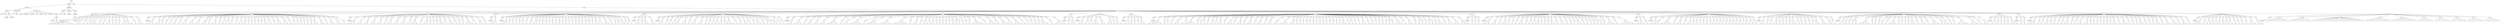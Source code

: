 digraph Tree {
	"t0" [label = "TEI"];
	"t1" [label = "teiHeader"];
	"t2" [label = "fileDesc"];
	"t3" [label = "titleStmt"];
	"t4" [label = "title"];
	"t5" [label = "title"];
	"t6" [label = "author"];
	"t7" [label = "surname"];
	"t8" [label = "forename"];
	"t9" [label = "publicationStmt"];
	"t10" [label = "p"];
	"t11" [label = "idno"];
	"t12" [label = "sourceDesc"];
	"t13" [label = "genre"];
	"t14" [label = "inspiration"];
	"t15" [label = "structure"];
	"t16" [label = "type"];
	"t17" [label = "periode"];
	"t18" [label = "taille"];
	"t19" [label = "permalien"];
	"t20" [label = "sources"];
	"t21" [label = "source"];
	"t22" [label = "author"];
	"t23" [label = "text"];
	"t24" [label = "profileDesc"];
	"t25" [label = "creation"];
	"t26" [label = "date"];
	"t27" [label = "date"];
	"t28" [label = "langUsage"];
	"t29" [label = "language"];
	"t30" [label = "textClass"];
	"t31" [label = "keywords"];
	"t32" [label = "term"];
	"t33" [label = "text"];
	"t34" [label = "body"];
	"t35" [label = "div1"];
	"t36" [label = "head"];
	"t37" [label = "div2"];
	"t38" [label = "head"];
	"t39" [label = "listPerson"];
	"t40" [label = "sp"];
	"t41" [label = "p"];
	"t42" [label = "s"];
	"t43" [label = "s"];
	"t44" [label = "s"];
	"t45" [label = "s"];
	"t46" [label = "s"];
	"t47" [label = "s"];
	"t48" [label = "s"];
	"t49" [label = "s"];
	"t50" [label = "div2"];
	"t51" [label = "head"];
	"t52" [label = "listPerson"];
	"t53" [label = "sp"];
	"t54" [label = "p"];
	"t55" [label = "s"];
	"t56" [label = "s"];
	"t57" [label = "sp"];
	"t58" [label = "p"];
	"t59" [label = "s"];
	"t60" [label = "sp"];
	"t61" [label = "p"];
	"t62" [label = "s"];
	"t63" [label = "sp"];
	"t64" [label = "p"];
	"t65" [label = "s"];
	"t66" [label = "s"];
	"t67" [label = "s"];
	"t68" [label = "sp"];
	"t69" [label = "p"];
	"t70" [label = "s"];
	"t71" [label = "sp"];
	"t72" [label = "p"];
	"t73" [label = "s"];
	"t74" [label = "sp"];
	"t75" [label = "p"];
	"t76" [label = "s"];
	"t77" [label = "s"];
	"t78" [label = "sp"];
	"t79" [label = "p"];
	"t80" [label = "s"];
	"t81" [label = "sp"];
	"t82" [label = "p"];
	"t83" [label = "s"];
	"t84" [label = "sp"];
	"t85" [label = "p"];
	"t86" [label = "s"];
	"t87" [label = "sp"];
	"t88" [label = "p"];
	"t89" [label = "s"];
	"t90" [label = "s"];
	"t91" [label = "s"];
	"t92" [label = "sp"];
	"t93" [label = "p"];
	"t94" [label = "s"];
	"t95" [label = "sp"];
	"t96" [label = "p"];
	"t97" [label = "s"];
	"t98" [label = "sp"];
	"t99" [label = "p"];
	"t100" [label = "s"];
	"t101" [label = "s"];
	"t102" [label = "div2"];
	"t103" [label = "head"];
	"t104" [label = "listPerson"];
	"t105" [label = "sp"];
	"t106" [label = "p"];
	"t107" [label = "s"];
	"t108" [label = "s"];
	"t109" [label = "s"];
	"t110" [label = "sp"];
	"t111" [label = "p"];
	"t112" [label = "s"];
	"t113" [label = "s"];
	"t114" [label = "sp"];
	"t115" [label = "p"];
	"t116" [label = "s"];
	"t117" [label = "sp"];
	"t118" [label = "p"];
	"t119" [label = "s"];
	"t120" [label = "sp"];
	"t121" [label = "p"];
	"t122" [label = "s"];
	"t123" [label = "sp"];
	"t124" [label = "p"];
	"t125" [label = "s"];
	"t126" [label = "s"];
	"t127" [label = "sp"];
	"t128" [label = "p"];
	"t129" [label = "s"];
	"t130" [label = "sp"];
	"t131" [label = "p"];
	"t132" [label = "s"];
	"t133" [label = "s"];
	"t134" [label = "sp"];
	"t135" [label = "p"];
	"t136" [label = "s"];
	"t137" [label = "s"];
	"t138" [label = "sp"];
	"t139" [label = "p"];
	"t140" [label = "s"];
	"t141" [label = "s"];
	"t142" [label = "sp"];
	"t143" [label = "p"];
	"t144" [label = "s"];
	"t145" [label = "s"];
	"t146" [label = "sp"];
	"t147" [label = "p"];
	"t148" [label = "s"];
	"t149" [label = "sp"];
	"t150" [label = "p"];
	"t151" [label = "s"];
	"t152" [label = "s"];
	"t153" [label = "sp"];
	"t154" [label = "p"];
	"t155" [label = "s"];
	"t156" [label = "sp"];
	"t157" [label = "p"];
	"t158" [label = "s"];
	"t159" [label = "sp"];
	"t160" [label = "p"];
	"t161" [label = "s"];
	"t162" [label = "sp"];
	"t163" [label = "p"];
	"t164" [label = "s"];
	"t165" [label = "s"];
	"t166" [label = "sp"];
	"t167" [label = "p"];
	"t168" [label = "s"];
	"t169" [label = "sp"];
	"t170" [label = "p"];
	"t171" [label = "s"];
	"t172" [label = "sp"];
	"t173" [label = "p"];
	"t174" [label = "s"];
	"t175" [label = "s"];
	"t176" [label = "sp"];
	"t177" [label = "p"];
	"t178" [label = "s"];
	"t179" [label = "sp"];
	"t180" [label = "p"];
	"t181" [label = "s"];
	"t182" [label = "sp"];
	"t183" [label = "p"];
	"t184" [label = "s"];
	"t185" [label = "sp"];
	"t186" [label = "p"];
	"t187" [label = "s"];
	"t188" [label = "sp"];
	"t189" [label = "p"];
	"t190" [label = "s"];
	"t191" [label = "sp"];
	"t192" [label = "p"];
	"t193" [label = "s"];
	"t194" [label = "s"];
	"t195" [label = "sp"];
	"t196" [label = "p"];
	"t197" [label = "s"];
	"t198" [label = "sp"];
	"t199" [label = "p"];
	"t200" [label = "s"];
	"t201" [label = "sp"];
	"t202" [label = "p"];
	"t203" [label = "s"];
	"t204" [label = "s"];
	"t205" [label = "sp"];
	"t206" [label = "p"];
	"t207" [label = "s"];
	"t208" [label = "s"];
	"t209" [label = "sp"];
	"t210" [label = "p"];
	"t211" [label = "s"];
	"t212" [label = "sp"];
	"t213" [label = "p"];
	"t214" [label = "s"];
	"t215" [label = "sp"];
	"t216" [label = "p"];
	"t217" [label = "s"];
	"t218" [label = "sp"];
	"t219" [label = "p"];
	"t220" [label = "s"];
	"t221" [label = "sp"];
	"t222" [label = "p"];
	"t223" [label = "s"];
	"t224" [label = "sp"];
	"t225" [label = "p"];
	"t226" [label = "s"];
	"t227" [label = "sp"];
	"t228" [label = "p"];
	"t229" [label = "s"];
	"t230" [label = "sp"];
	"t231" [label = "p"];
	"t232" [label = "s"];
	"t233" [label = "s"];
	"t234" [label = "sp"];
	"t235" [label = "p"];
	"t236" [label = "s"];
	"t237" [label = "s"];
	"t238" [label = "sp"];
	"t239" [label = "p"];
	"t240" [label = "s"];
	"t241" [label = "sp"];
	"t242" [label = "p"];
	"t243" [label = "s"];
	"t244" [label = "s"];
	"t245" [label = "sp"];
	"t246" [label = "p"];
	"t247" [label = "s"];
	"t248" [label = "s"];
	"t249" [label = "sp"];
	"t250" [label = "p"];
	"t251" [label = "s"];
	"t252" [label = "div2"];
	"t253" [label = "head"];
	"t254" [label = "listPerson"];
	"t255" [label = "sp"];
	"t256" [label = "p"];
	"t257" [label = "s"];
	"t258" [label = "s"];
	"t259" [label = "s"];
	"t260" [label = "sp"];
	"t261" [label = "p"];
	"t262" [label = "s"];
	"t263" [label = "s"];
	"t264" [label = "sp"];
	"t265" [label = "p"];
	"t266" [label = "s"];
	"t267" [label = "s"];
	"t268" [label = "sp"];
	"t269" [label = "p"];
	"t270" [label = "s"];
	"t271" [label = "s"];
	"t272" [label = "sp"];
	"t273" [label = "p"];
	"t274" [label = "s"];
	"t275" [label = "s"];
	"t276" [label = "sp"];
	"t277" [label = "p"];
	"t278" [label = "s"];
	"t279" [label = "sp"];
	"t280" [label = "p"];
	"t281" [label = "s"];
	"t282" [label = "s"];
	"t283" [label = "sp"];
	"t284" [label = "p"];
	"t285" [label = "s"];
	"t286" [label = "s"];
	"t287" [label = "sp"];
	"t288" [label = "p"];
	"t289" [label = "s"];
	"t290" [label = "s"];
	"t291" [label = "sp"];
	"t292" [label = "p"];
	"t293" [label = "s"];
	"t294" [label = "sp"];
	"t295" [label = "p"];
	"t296" [label = "s"];
	"t297" [label = "s"];
	"t298" [label = "s"];
	"t299" [label = "sp"];
	"t300" [label = "p"];
	"t301" [label = "s"];
	"t302" [label = "sp"];
	"t303" [label = "p"];
	"t304" [label = "s"];
	"t305" [label = "s"];
	"t306" [label = "sp"];
	"t307" [label = "p"];
	"t308" [label = "s"];
	"t309" [label = "sp"];
	"t310" [label = "p"];
	"t311" [label = "s"];
	"t312" [label = "sp"];
	"t313" [label = "p"];
	"t314" [label = "s"];
	"t315" [label = "sp"];
	"t316" [label = "p"];
	"t317" [label = "s"];
	"t318" [label = "s"];
	"t319" [label = "sp"];
	"t320" [label = "p"];
	"t321" [label = "s"];
	"t322" [label = "sp"];
	"t323" [label = "p"];
	"t324" [label = "s"];
	"t325" [label = "s"];
	"t326" [label = "sp"];
	"t327" [label = "p"];
	"t328" [label = "s"];
	"t329" [label = "sp"];
	"t330" [label = "p"];
	"t331" [label = "s"];
	"t332" [label = "sp"];
	"t333" [label = "p"];
	"t334" [label = "s"];
	"t335" [label = "sp"];
	"t336" [label = "p"];
	"t337" [label = "s"];
	"t338" [label = "s"];
	"t339" [label = "s"];
	"t340" [label = "sp"];
	"t341" [label = "p"];
	"t342" [label = "s"];
	"t343" [label = "sp"];
	"t344" [label = "p"];
	"t345" [label = "s"];
	"t346" [label = "s"];
	"t347" [label = "sp"];
	"t348" [label = "p"];
	"t349" [label = "s"];
	"t350" [label = "div2"];
	"t351" [label = "head"];
	"t352" [label = "listPerson"];
	"t353" [label = "sp"];
	"t354" [label = "p"];
	"t355" [label = "s"];
	"t356" [label = "s"];
	"t357" [label = "s"];
	"t358" [label = "div2"];
	"t359" [label = "head"];
	"t360" [label = "listPerson"];
	"t361" [label = "sp"];
	"t362" [label = "p"];
	"t363" [label = "s"];
	"t364" [label = "s"];
	"t365" [label = "s"];
	"t366" [label = "sp"];
	"t367" [label = "p"];
	"t368" [label = "s"];
	"t369" [label = "sp"];
	"t370" [label = "p"];
	"t371" [label = "s"];
	"t372" [label = "sp"];
	"t373" [label = "p"];
	"t374" [label = "s"];
	"t375" [label = "sp"];
	"t376" [label = "p"];
	"t377" [label = "s"];
	"t378" [label = "sp"];
	"t379" [label = "p"];
	"t380" [label = "s"];
	"t381" [label = "sp"];
	"t382" [label = "p"];
	"t383" [label = "s"];
	"t384" [label = "sp"];
	"t385" [label = "p"];
	"t386" [label = "s"];
	"t387" [label = "sp"];
	"t388" [label = "p"];
	"t389" [label = "s"];
	"t390" [label = "s"];
	"t391" [label = "sp"];
	"t392" [label = "p"];
	"t393" [label = "s"];
	"t394" [label = "sp"];
	"t395" [label = "p"];
	"t396" [label = "s"];
	"t397" [label = "sp"];
	"t398" [label = "p"];
	"t399" [label = "s"];
	"t400" [label = "sp"];
	"t401" [label = "p"];
	"t402" [label = "s"];
	"t403" [label = "sp"];
	"t404" [label = "p"];
	"t405" [label = "s"];
	"t406" [label = "sp"];
	"t407" [label = "p"];
	"t408" [label = "s"];
	"t409" [label = "sp"];
	"t410" [label = "p"];
	"t411" [label = "s"];
	"t412" [label = "sp"];
	"t413" [label = "p"];
	"t414" [label = "s"];
	"t415" [label = "sp"];
	"t416" [label = "p"];
	"t417" [label = "s"];
	"t418" [label = "sp"];
	"t419" [label = "p"];
	"t420" [label = "s"];
	"t421" [label = "sp"];
	"t422" [label = "p"];
	"t423" [label = "s"];
	"t424" [label = "sp"];
	"t425" [label = "p"];
	"t426" [label = "s"];
	"t427" [label = "sp"];
	"t428" [label = "p"];
	"t429" [label = "s"];
	"t430" [label = "sp"];
	"t431" [label = "p"];
	"t432" [label = "s"];
	"t433" [label = "sp"];
	"t434" [label = "p"];
	"t435" [label = "s"];
	"t436" [label = "sp"];
	"t437" [label = "p"];
	"t438" [label = "s"];
	"t439" [label = "sp"];
	"t440" [label = "p"];
	"t441" [label = "s"];
	"t442" [label = "sp"];
	"t443" [label = "p"];
	"t444" [label = "s"];
	"t445" [label = "s"];
	"t446" [label = "sp"];
	"t447" [label = "p"];
	"t448" [label = "s"];
	"t449" [label = "sp"];
	"t450" [label = "p"];
	"t451" [label = "s"];
	"t452" [label = "s"];
	"t453" [label = "sp"];
	"t454" [label = "p"];
	"t455" [label = "s"];
	"t456" [label = "sp"];
	"t457" [label = "p"];
	"t458" [label = "s"];
	"t459" [label = "sp"];
	"t460" [label = "p"];
	"t461" [label = "s"];
	"t462" [label = "sp"];
	"t463" [label = "p"];
	"t464" [label = "s"];
	"t465" [label = "s"];
	"t466" [label = "sp"];
	"t467" [label = "p"];
	"t468" [label = "s"];
	"t469" [label = "sp"];
	"t470" [label = "p"];
	"t471" [label = "s"];
	"t472" [label = "div2"];
	"t473" [label = "head"];
	"t474" [label = "listPerson"];
	"t475" [label = "sp"];
	"t476" [label = "p"];
	"t477" [label = "s"];
	"t478" [label = "s"];
	"t479" [label = "sp"];
	"t480" [label = "p"];
	"t481" [label = "s"];
	"t482" [label = "sp"];
	"t483" [label = "p"];
	"t484" [label = "s"];
	"t485" [label = "s"];
	"t486" [label = "sp"];
	"t487" [label = "p"];
	"t488" [label = "s"];
	"t489" [label = "s"];
	"t490" [label = "div2"];
	"t491" [label = "head"];
	"t492" [label = "listPerson"];
	"t493" [label = "sp"];
	"t494" [label = "p"];
	"t495" [label = "s"];
	"t496" [label = "s"];
	"t497" [label = "sp"];
	"t498" [label = "p"];
	"t499" [label = "s"];
	"t500" [label = "sp"];
	"t501" [label = "p"];
	"t502" [label = "s"];
	"t503" [label = "sp"];
	"t504" [label = "p"];
	"t505" [label = "s"];
	"t506" [label = "sp"];
	"t507" [label = "p"];
	"t508" [label = "s"];
	"t509" [label = "s"];
	"t510" [label = "sp"];
	"t511" [label = "p"];
	"t512" [label = "s"];
	"t513" [label = "s"];
	"t514" [label = "sp"];
	"t515" [label = "p"];
	"t516" [label = "s"];
	"t517" [label = "sp"];
	"t518" [label = "p"];
	"t519" [label = "s"];
	"t520" [label = "s"];
	"t521" [label = "sp"];
	"t522" [label = "p"];
	"t523" [label = "s"];
	"t524" [label = "s"];
	"t525" [label = "sp"];
	"t526" [label = "p"];
	"t527" [label = "s"];
	"t528" [label = "sp"];
	"t529" [label = "p"];
	"t530" [label = "s"];
	"t531" [label = "sp"];
	"t532" [label = "p"];
	"t533" [label = "s"];
	"t534" [label = "sp"];
	"t535" [label = "p"];
	"t536" [label = "s"];
	"t537" [label = "sp"];
	"t538" [label = "p"];
	"t539" [label = "s"];
	"t540" [label = "s"];
	"t541" [label = "sp"];
	"t542" [label = "p"];
	"t543" [label = "s"];
	"t544" [label = "s"];
	"t545" [label = "s"];
	"t546" [label = "sp"];
	"t547" [label = "p"];
	"t548" [label = "s"];
	"t549" [label = "sp"];
	"t550" [label = "p"];
	"t551" [label = "s"];
	"t552" [label = "sp"];
	"t553" [label = "p"];
	"t554" [label = "s"];
	"t555" [label = "sp"];
	"t556" [label = "p"];
	"t557" [label = "s"];
	"t558" [label = "s"];
	"t559" [label = "sp"];
	"t560" [label = "p"];
	"t561" [label = "s"];
	"t562" [label = "sp"];
	"t563" [label = "p"];
	"t564" [label = "s"];
	"t565" [label = "sp"];
	"t566" [label = "p"];
	"t567" [label = "s"];
	"t568" [label = "s"];
	"t569" [label = "sp"];
	"t570" [label = "p"];
	"t571" [label = "s"];
	"t572" [label = "sp"];
	"t573" [label = "p"];
	"t574" [label = "s"];
	"t575" [label = "sp"];
	"t576" [label = "p"];
	"t577" [label = "s"];
	"t578" [label = "sp"];
	"t579" [label = "p"];
	"t580" [label = "s"];
	"t581" [label = "s"];
	"t582" [label = "sp"];
	"t583" [label = "p"];
	"t584" [label = "s"];
	"t585" [label = "sp"];
	"t586" [label = "p"];
	"t587" [label = "s"];
	"t588" [label = "div2"];
	"t589" [label = "head"];
	"t590" [label = "listPerson"];
	"t591" [label = "sp"];
	"t592" [label = "p"];
	"t593" [label = "s"];
	"t594" [label = "s"];
	"t595" [label = "sp"];
	"t596" [label = "p"];
	"t597" [label = "s"];
	"t598" [label = "s"];
	"t599" [label = "s"];
	"t600" [label = "sp"];
	"t601" [label = "p"];
	"t602" [label = "s"];
	"t603" [label = "sp"];
	"t604" [label = "p"];
	"t605" [label = "s"];
	"t606" [label = "s"];
	"t607" [label = "sp"];
	"t608" [label = "p"];
	"t609" [label = "s"];
	"t610" [label = "s"];
	"t611" [label = "sp"];
	"t612" [label = "p"];
	"t613" [label = "s"];
	"t614" [label = "s"];
	"t615" [label = "sp"];
	"t616" [label = "p"];
	"t617" [label = "s"];
	"t618" [label = "s"];
	"t619" [label = "s"];
	"t620" [label = "s"];
	"t621" [label = "sp"];
	"t622" [label = "p"];
	"t623" [label = "s"];
	"t624" [label = "sp"];
	"t625" [label = "p"];
	"t626" [label = "s"];
	"t627" [label = "s"];
	"t628" [label = "sp"];
	"t629" [label = "p"];
	"t630" [label = "s"];
	"t631" [label = "s"];
	"t632" [label = "s"];
	"t633" [label = "s"];
	"t634" [label = "sp"];
	"t635" [label = "p"];
	"t636" [label = "s"];
	"t637" [label = "sp"];
	"t638" [label = "p"];
	"t639" [label = "s"];
	"t640" [label = "s"];
	"t641" [label = "s"];
	"t642" [label = "s"];
	"t643" [label = "sp"];
	"t644" [label = "p"];
	"t645" [label = "s"];
	"t646" [label = "s"];
	"t647" [label = "s"];
	"t648" [label = "s"];
	"t649" [label = "sp"];
	"t650" [label = "p"];
	"t651" [label = "s"];
	"t652" [label = "s"];
	"t653" [label = "s"];
	"t654" [label = "s"];
	"t655" [label = "s"];
	"t656" [label = "sp"];
	"t657" [label = "p"];
	"t658" [label = "s"];
	"t659" [label = "sp"];
	"t660" [label = "p"];
	"t661" [label = "s"];
	"t662" [label = "s"];
	"t663" [label = "sp"];
	"t664" [label = "p"];
	"t665" [label = "s"];
	"t666" [label = "sp"];
	"t667" [label = "p"];
	"t668" [label = "s"];
	"t669" [label = "sp"];
	"t670" [label = "p"];
	"t671" [label = "s"];
	"t672" [label = "sp"];
	"t673" [label = "p"];
	"t674" [label = "s"];
	"t675" [label = "s"];
	"t676" [label = "sp"];
	"t677" [label = "p"];
	"t678" [label = "s"];
	"t679" [label = "sp"];
	"t680" [label = "p"];
	"t681" [label = "s"];
	"t682" [label = "sp"];
	"t683" [label = "p"];
	"t684" [label = "s"];
	"t685" [label = "sp"];
	"t686" [label = "p"];
	"t687" [label = "s"];
	"t688" [label = "sp"];
	"t689" [label = "p"];
	"t690" [label = "s"];
	"t691" [label = "sp"];
	"t692" [label = "p"];
	"t693" [label = "s"];
	"t694" [label = "sp"];
	"t695" [label = "p"];
	"t696" [label = "s"];
	"t697" [label = "p"];
	"t698" [label = "s"];
	"t699" [label = "sp"];
	"t700" [label = "p"];
	"t701" [label = "s"];
	"t702" [label = "sp"];
	"t703" [label = "p"];
	"t704" [label = "s"];
	"t705" [label = "sp"];
	"t706" [label = "p"];
	"t707" [label = "s"];
	"t708" [label = "sp"];
	"t709" [label = "p"];
	"t710" [label = "s"];
	"t711" [label = "s"];
	"t712" [label = "s"];
	"t713" [label = "s"];
	"t714" [label = "sp"];
	"t715" [label = "p"];
	"t716" [label = "s"];
	"t717" [label = "sp"];
	"t718" [label = "p"];
	"t719" [label = "s"];
	"t720" [label = "s"];
	"t721" [label = "s"];
	"t722" [label = "sp"];
	"t723" [label = "p"];
	"t724" [label = "s"];
	"t725" [label = "sp"];
	"t726" [label = "p"];
	"t727" [label = "s"];
	"t728" [label = "s"];
	"t729" [label = "s"];
	"t730" [label = "sp"];
	"t731" [label = "p"];
	"t732" [label = "s"];
	"t733" [label = "sp"];
	"t734" [label = "p"];
	"t735" [label = "s"];
	"t736" [label = "s"];
	"t737" [label = "s"];
	"t738" [label = "sp"];
	"t739" [label = "p"];
	"t740" [label = "s"];
	"t741" [label = "sp"];
	"t742" [label = "p"];
	"t743" [label = "s"];
	"t744" [label = "sp"];
	"t745" [label = "p"];
	"t746" [label = "s"];
	"t747" [label = "sp"];
	"t748" [label = "p"];
	"t749" [label = "s"];
	"t750" [label = "sp"];
	"t751" [label = "p"];
	"t752" [label = "s"];
	"t753" [label = "sp"];
	"t754" [label = "p"];
	"t755" [label = "s"];
	"t756" [label = "s"];
	"t757" [label = "s"];
	"t758" [label = "sp"];
	"t759" [label = "p"];
	"t760" [label = "s"];
	"t761" [label = "sp"];
	"t762" [label = "p"];
	"t763" [label = "s"];
	"t764" [label = "s"];
	"t765" [label = "s"];
	"t766" [label = "s"];
	"t767" [label = "div2"];
	"t768" [label = "head"];
	"t769" [label = "listPerson"];
	"t770" [label = "sp"];
	"t771" [label = "p"];
	"t772" [label = "s"];
	"t773" [label = "sp"];
	"t774" [label = "p"];
	"t775" [label = "s"];
	"t776" [label = "s"];
	"t777" [label = "div2"];
	"t778" [label = "head"];
	"t779" [label = "listPerson"];
	"t780" [label = "sp"];
	"t781" [label = "p"];
	"t782" [label = "s"];
	"t783" [label = "s"];
	"t784" [label = "sp"];
	"t785" [label = "p"];
	"t786" [label = "s"];
	"t787" [label = "sp"];
	"t788" [label = "p"];
	"t789" [label = "s"];
	"t790" [label = "sp"];
	"t791" [label = "p"];
	"t792" [label = "s"];
	"t793" [label = "s"];
	"t794" [label = "s"];
	"t795" [label = "sp"];
	"t796" [label = "p"];
	"t797" [label = "s"];
	"t798" [label = "s"];
	"t799" [label = "sp"];
	"t800" [label = "p"];
	"t801" [label = "s"];
	"t802" [label = "s"];
	"t803" [label = "s"];
	"t804" [label = "sp"];
	"t805" [label = "p"];
	"t806" [label = "s"];
	"t807" [label = "sp"];
	"t808" [label = "p"];
	"t809" [label = "s"];
	"t810" [label = "div2"];
	"t811" [label = "head"];
	"t812" [label = "listPerson"];
	"t813" [label = "sp"];
	"t814" [label = "p"];
	"t815" [label = "s"];
	"t816" [label = "sp"];
	"t817" [label = "p"];
	"t818" [label = "s"];
	"t819" [label = "s"];
	"t820" [label = "sp"];
	"t821" [label = "p"];
	"t822" [label = "s"];
	"t823" [label = "sp"];
	"t824" [label = "p"];
	"t825" [label = "s"];
	"t826" [label = "sp"];
	"t827" [label = "p"];
	"t828" [label = "s"];
	"t829" [label = "s"];
	"t830" [label = "div2"];
	"t831" [label = "head"];
	"t832" [label = "listPerson"];
	"t833" [label = "sp"];
	"t834" [label = "p"];
	"t835" [label = "s"];
	"t836" [label = "s"];
	"t837" [label = "s"];
	"t838" [label = "s"];
	"t839" [label = "s"];
	"t840" [label = "sp"];
	"t841" [label = "p"];
	"t842" [label = "s"];
	"t843" [label = "sp"];
	"t844" [label = "p"];
	"t845" [label = "s"];
	"t846" [label = "sp"];
	"t847" [label = "p"];
	"t848" [label = "s"];
	"t849" [label = "sp"];
	"t850" [label = "p"];
	"t851" [label = "s"];
	"t852" [label = "s"];
	"t853" [label = "sp"];
	"t854" [label = "p"];
	"t855" [label = "s"];
	"t856" [label = "sp"];
	"t857" [label = "p"];
	"t858" [label = "s"];
	"t859" [label = "s"];
	"t860" [label = "s"];
	"t861" [label = "s"];
	"t862" [label = "sp"];
	"t863" [label = "p"];
	"t864" [label = "s"];
	"t865" [label = "sp"];
	"t866" [label = "p"];
	"t867" [label = "s"];
	"t868" [label = "p"];
	"t869" [label = "s"];
	"t870" [label = "sp"];
	"t871" [label = "p"];
	"t872" [label = "s"];
	"t873" [label = "sp"];
	"t874" [label = "p"];
	"t875" [label = "s"];
	"t876" [label = "sp"];
	"t877" [label = "p"];
	"t878" [label = "s"];
	"t879" [label = "sp"];
	"t880" [label = "p"];
	"t881" [label = "s"];
	"t882" [label = "s"];
	"t883" [label = "sp"];
	"t884" [label = "p"];
	"t885" [label = "s"];
	"t886" [label = "sp"];
	"t887" [label = "p"];
	"t888" [label = "s"];
	"t889" [label = "s"];
	"t890" [label = "sp"];
	"t891" [label = "p"];
	"t892" [label = "s"];
	"t893" [label = "sp"];
	"t894" [label = "p"];
	"t895" [label = "s"];
	"t896" [label = "s"];
	"t897" [label = "sp"];
	"t898" [label = "p"];
	"t899" [label = "s"];
	"t900" [label = "sp"];
	"t901" [label = "p"];
	"t902" [label = "s"];
	"t903" [label = "s"];
	"t904" [label = "sp"];
	"t905" [label = "p"];
	"t906" [label = "s"];
	"t907" [label = "sp"];
	"t908" [label = "p"];
	"t909" [label = "s"];
	"t910" [label = "s"];
	"t911" [label = "sp"];
	"t912" [label = "p"];
	"t913" [label = "s"];
	"t914" [label = "sp"];
	"t915" [label = "p"];
	"t916" [label = "s"];
	"t917" [label = "s"];
	"t918" [label = "sp"];
	"t919" [label = "p"];
	"t920" [label = "s"];
	"t921" [label = "s"];
	"t922" [label = "sp"];
	"t923" [label = "p"];
	"t924" [label = "s"];
	"t925" [label = "s"];
	"t926" [label = "s"];
	"t927" [label = "sp"];
	"t928" [label = "p"];
	"t929" [label = "s"];
	"t930" [label = "s"];
	"t931" [label = "sp"];
	"t932" [label = "p"];
	"t933" [label = "s"];
	"t934" [label = "sp"];
	"t935" [label = "p"];
	"t936" [label = "s"];
	"t937" [label = "sp"];
	"t938" [label = "p"];
	"t939" [label = "s"];
	"t940" [label = "sp"];
	"t941" [label = "p"];
	"t942" [label = "s"];
	"t943" [label = "sp"];
	"t944" [label = "p"];
	"t945" [label = "s"];
	"t946" [label = "sp"];
	"t947" [label = "p"];
	"t948" [label = "s"];
	"t949" [label = "sp"];
	"t950" [label = "p"];
	"t951" [label = "s"];
	"t952" [label = "sp"];
	"t953" [label = "p"];
	"t954" [label = "s"];
	"t955" [label = "sp"];
	"t956" [label = "p"];
	"t957" [label = "s"];
	"t958" [label = "sp"];
	"t959" [label = "p"];
	"t960" [label = "s"];
	"t961" [label = "sp"];
	"t962" [label = "p"];
	"t963" [label = "s"];
	"t964" [label = "sp"];
	"t965" [label = "p"];
	"t966" [label = "s"];
	"t967" [label = "sp"];
	"t968" [label = "p"];
	"t969" [label = "s"];
	"t970" [label = "sp"];
	"t971" [label = "p"];
	"t972" [label = "s"];
	"t973" [label = "sp"];
	"t974" [label = "p"];
	"t975" [label = "s"];
	"t976" [label = "s"];
	"t977" [label = "sp"];
	"t978" [label = "p"];
	"t979" [label = "s"];
	"t980" [label = "sp"];
	"t981" [label = "p"];
	"t982" [label = "s"];
	"t983" [label = "sp"];
	"t984" [label = "p"];
	"t985" [label = "s"];
	"t986" [label = "sp"];
	"t987" [label = "p"];
	"t988" [label = "s"];
	"t989" [label = "sp"];
	"t990" [label = "p"];
	"t991" [label = "s"];
	"t992" [label = "s"];
	"t993" [label = "sp"];
	"t994" [label = "p"];
	"t995" [label = "s"];
	"t996" [label = "sp"];
	"t997" [label = "p"];
	"t998" [label = "s"];
	"t999" [label = "sp"];
	"t1000" [label = "p"];
	"t1001" [label = "s"];
	"t1002" [label = "sp"];
	"t1003" [label = "p"];
	"t1004" [label = "s"];
	"t1005" [label = "sp"];
	"t1006" [label = "p"];
	"t1007" [label = "s"];
	"t1008" [label = "sp"];
	"t1009" [label = "p"];
	"t1010" [label = "s"];
	"t1011" [label = "sp"];
	"t1012" [label = "p"];
	"t1013" [label = "s"];
	"t1014" [label = "p"];
	"t1015" [label = "s"];
	"t1016" [label = "sp"];
	"t1017" [label = "p"];
	"t1018" [label = "s"];
	"t1019" [label = "s"];
	"t1020" [label = "s"];
	"t1021" [label = "sp"];
	"t1022" [label = "p"];
	"t1023" [label = "s"];
	"t1024" [label = "sp"];
	"t1025" [label = "p"];
	"t1026" [label = "s"];
	"t1027" [label = "s"];
	"t1028" [label = "sp"];
	"t1029" [label = "p"];
	"t1030" [label = "s"];
	"t1031" [label = "sp"];
	"t1032" [label = "p"];
	"t1033" [label = "s"];
	"t1034" [label = "p"];
	"t1035" [label = "s"];
	"t1036" [label = "sp"];
	"t1037" [label = "p"];
	"t1038" [label = "s"];
	"t1039" [label = "sp"];
	"t1040" [label = "p"];
	"t1041" [label = "s"];
	"t1042" [label = "p"];
	"t1043" [label = "s"];
	"t1044" [label = "sp"];
	"t1045" [label = "p"];
	"t1046" [label = "s"];
	"t1047" [label = "sp"];
	"t1048" [label = "p"];
	"t1049" [label = "s"];
	"t1050" [label = "s"];
	"t1051" [label = "sp"];
	"t1052" [label = "p"];
	"t1053" [label = "s"];
	"t1054" [label = "sp"];
	"t1055" [label = "p"];
	"t1056" [label = "s"];
	"t1057" [label = "s"];
	"t1058" [label = "sp"];
	"t1059" [label = "p"];
	"t1060" [label = "s"];
	"t1061" [label = "s"];
	"t1062" [label = "sp"];
	"t1063" [label = "p"];
	"t1064" [label = "s"];
	"t1065" [label = "s"];
	"t1066" [label = "s"];
	"t1067" [label = "div2"];
	"t1068" [label = "head"];
	"t1069" [label = "listPerson"];
	"t1070" [label = "sp"];
	"t1071" [label = "p"];
	"t1072" [label = "s"];
	"t1073" [label = "sp"];
	"t1074" [label = "p"];
	"t1075" [label = "s"];
	"t1076" [label = "sp"];
	"t1077" [label = "p"];
	"t1078" [label = "s"];
	"t1079" [label = "div2"];
	"t1080" [label = "head"];
	"t1081" [label = "listPerson"];
	"t1082" [label = "sp"];
	"t1083" [label = "p"];
	"t1084" [label = "s"];
	"t1085" [label = "s"];
	"t1086" [label = "s"];
	"t1087" [label = "sp"];
	"t1088" [label = "p"];
	"t1089" [label = "s"];
	"t1090" [label = "s"];
	"t1091" [label = "sp"];
	"t1092" [label = "p"];
	"t1093" [label = "s"];
	"t1094" [label = "sp"];
	"t1095" [label = "p"];
	"t1096" [label = "s"];
	"t1097" [label = "s"];
	"t1098" [label = "sp"];
	"t1099" [label = "p"];
	"t1100" [label = "s"];
	"t1101" [label = "sp"];
	"t1102" [label = "p"];
	"t1103" [label = "s"];
	"t1104" [label = "sp"];
	"t1105" [label = "p"];
	"t1106" [label = "s"];
	"t1107" [label = "sp"];
	"t1108" [label = "p"];
	"t1109" [label = "s"];
	"t1110" [label = "s"];
	"t1111" [label = "sp"];
	"t1112" [label = "p"];
	"t1113" [label = "s"];
	"t1114" [label = "sp"];
	"t1115" [label = "p"];
	"t1116" [label = "s"];
	"t1117" [label = "sp"];
	"t1118" [label = "p"];
	"t1119" [label = "s"];
	"t1120" [label = "sp"];
	"t1121" [label = "p"];
	"t1122" [label = "s"];
	"t1123" [label = "s"];
	"t1124" [label = "sp"];
	"t1125" [label = "p"];
	"t1126" [label = "s"];
	"t1127" [label = "sp"];
	"t1128" [label = "p"];
	"t1129" [label = "s"];
	"t1130" [label = "sp"];
	"t1131" [label = "p"];
	"t1132" [label = "s"];
	"t1133" [label = "sp"];
	"t1134" [label = "p"];
	"t1135" [label = "s"];
	"t1136" [label = "s"];
	"t1137" [label = "sp"];
	"t1138" [label = "p"];
	"t1139" [label = "s"];
	"t1140" [label = "sp"];
	"t1141" [label = "p"];
	"t1142" [label = "s"];
	"t1143" [label = "s"];
	"t1144" [label = "sp"];
	"t1145" [label = "p"];
	"t1146" [label = "s"];
	"t1147" [label = "sp"];
	"t1148" [label = "p"];
	"t1149" [label = "s"];
	"t1150" [label = "sp"];
	"t1151" [label = "p"];
	"t1152" [label = "s"];
	"t1153" [label = "sp"];
	"t1154" [label = "p"];
	"t1155" [label = "s"];
	"t1156" [label = "s"];
	"t1157" [label = "sp"];
	"t1158" [label = "p"];
	"t1159" [label = "s"];
	"t1160" [label = "sp"];
	"t1161" [label = "p"];
	"t1162" [label = "s"];
	"t1163" [label = "sp"];
	"t1164" [label = "p"];
	"t1165" [label = "s"];
	"t1166" [label = "sp"];
	"t1167" [label = "p"];
	"t1168" [label = "s"];
	"t1169" [label = "sp"];
	"t1170" [label = "p"];
	"t1171" [label = "s"];
	"t1172" [label = "sp"];
	"t1173" [label = "p"];
	"t1174" [label = "s"];
	"t1175" [label = "sp"];
	"t1176" [label = "p"];
	"t1177" [label = "s"];
	"t1178" [label = "sp"];
	"t1179" [label = "p"];
	"t1180" [label = "s"];
	"t1181" [label = "s"];
	"t1182" [label = "s"];
	"t1183" [label = "sp"];
	"t1184" [label = "p"];
	"t1185" [label = "s"];
	"t1186" [label = "sp"];
	"t1187" [label = "p"];
	"t1188" [label = "s"];
	"t1189" [label = "s"];
	"t1190" [label = "s"];
	"t1191" [label = "s"];
	"t1192" [label = "s"];
	"t1193" [label = "div2"];
	"t1194" [label = "head"];
	"t1195" [label = "listPerson"];
	"t1196" [label = "sp"];
	"t1197" [label = "p"];
	"t1198" [label = "s"];
	"t1199" [label = "s"];
	"t1200" [label = "s"];
	"t1201" [label = "sp"];
	"t1202" [label = "p"];
	"t1203" [label = "s"];
	"t1204" [label = "div2"];
	"t1205" [label = "head"];
	"t1206" [label = "listPerson"];
	"t1207" [label = "sp"];
	"t1208" [label = "p"];
	"t1209" [label = "s"];
	"t1210" [label = "sp"];
	"t1211" [label = "p"];
	"t1212" [label = "s"];
	"t1213" [label = "s"];
	"t1214" [label = "sp"];
	"t1215" [label = "p"];
	"t1216" [label = "s"];
	"t1217" [label = "s"];
	"t1218" [label = "s"];
	"t1219" [label = "s"];
	"t1220" [label = "sp"];
	"t1221" [label = "p"];
	"t1222" [label = "s"];
	"t1223" [label = "sp"];
	"t1224" [label = "p"];
	"t1225" [label = "s"];
	"t1226" [label = "s"];
	"t1227" [label = "sp"];
	"t1228" [label = "p"];
	"t1229" [label = "s"];
	"t1230" [label = "sp"];
	"t1231" [label = "p"];
	"t1232" [label = "s"];
	"t1233" [label = "s"];
	"t1234" [label = "sp"];
	"t1235" [label = "p"];
	"t1236" [label = "s"];
	"t1237" [label = "sp"];
	"t1238" [label = "p"];
	"t1239" [label = "s"];
	"t1240" [label = "sp"];
	"t1241" [label = "p"];
	"t1242" [label = "s"];
	"t1243" [label = "sp"];
	"t1244" [label = "p"];
	"t1245" [label = "s"];
	"t1246" [label = "sp"];
	"t1247" [label = "p"];
	"t1248" [label = "s"];
	"t1249" [label = "sp"];
	"t1250" [label = "p"];
	"t1251" [label = "s"];
	"t1252" [label = "s"];
	"t1253" [label = "sp"];
	"t1254" [label = "p"];
	"t1255" [label = "s"];
	"t1256" [label = "sp"];
	"t1257" [label = "p"];
	"t1258" [label = "s"];
	"t1259" [label = "sp"];
	"t1260" [label = "p"];
	"t1261" [label = "s"];
	"t1262" [label = "sp"];
	"t1263" [label = "p"];
	"t1264" [label = "s"];
	"t1265" [label = "sp"];
	"t1266" [label = "p"];
	"t1267" [label = "s"];
	"t1268" [label = "sp"];
	"t1269" [label = "p"];
	"t1270" [label = "s"];
	"t1271" [label = "sp"];
	"t1272" [label = "p"];
	"t1273" [label = "s"];
	"t1274" [label = "sp"];
	"t1275" [label = "p"];
	"t1276" [label = "s"];
	"t1277" [label = "sp"];
	"t1278" [label = "p"];
	"t1279" [label = "s"];
	"t1280" [label = "sp"];
	"t1281" [label = "p"];
	"t1282" [label = "s"];
	"t1283" [label = "sp"];
	"t1284" [label = "p"];
	"t1285" [label = "s"];
	"t1286" [label = "sp"];
	"t1287" [label = "p"];
	"t1288" [label = "s"];
	"t1289" [label = "sp"];
	"t1290" [label = "p"];
	"t1291" [label = "s"];
	"t1292" [label = "div2"];
	"t1293" [label = "head"];
	"t1294" [label = "listPerson"];
	"t1295" [label = "sp"];
	"t1296" [label = "p"];
	"t1297" [label = "s"];
	"t1298" [label = "s"];
	"t1299" [label = "sp"];
	"t1300" [label = "p"];
	"t1301" [label = "s"];
	"t1302" [label = "sp"];
	"t1303" [label = "p"];
	"t1304" [label = "s"];
	"t1305" [label = "sp"];
	"t1306" [label = "p"];
	"t1307" [label = "s"];
	"t1308" [label = "s"];
	"t1309" [label = "sp"];
	"t1310" [label = "p"];
	"t1311" [label = "s"];
	"t1312" [label = "sp"];
	"t1313" [label = "p"];
	"t1314" [label = "s"];
	"t1315" [label = "sp"];
	"t1316" [label = "p"];
	"t1317" [label = "s"];
	"t1318" [label = "sp"];
	"t1319" [label = "p"];
	"t1320" [label = "s"];
	"t1321" [label = "sp"];
	"t1322" [label = "p"];
	"t1323" [label = "s"];
	"t1324" [label = "s"];
	"t1325" [label = "sp"];
	"t1326" [label = "p"];
	"t1327" [label = "s"];
	"t1328" [label = "sp"];
	"t1329" [label = "p"];
	"t1330" [label = "s"];
	"t1331" [label = "sp"];
	"t1332" [label = "p"];
	"t1333" [label = "s"];
	"t1334" [label = "sp"];
	"t1335" [label = "p"];
	"t1336" [label = "s"];
	"t1337" [label = "sp"];
	"t1338" [label = "p"];
	"t1339" [label = "s"];
	"t1340" [label = "sp"];
	"t1341" [label = "p"];
	"t1342" [label = "s"];
	"t1343" [label = "s"];
	"t1344" [label = "sp"];
	"t1345" [label = "p"];
	"t1346" [label = "s"];
	"t1347" [label = "s"];
	"t1348" [label = "sp"];
	"t1349" [label = "p"];
	"t1350" [label = "s"];
	"t1351" [label = "s"];
	"t1352" [label = "sp"];
	"t1353" [label = "p"];
	"t1354" [label = "s"];
	"t1355" [label = "div2"];
	"t1356" [label = "head"];
	"t1357" [label = "listPerson"];
	"t1358" [label = "sp"];
	"t1359" [label = "p"];
	"t1360" [label = "s"];
	"t1361" [label = "sp"];
	"t1362" [label = "p"];
	"t1363" [label = "s"];
	"t1364" [label = "s"];
	"t1365" [label = "sp"];
	"t1366" [label = "p"];
	"t1367" [label = "s"];
	"t1368" [label = "sp"];
	"t1369" [label = "p"];
	"t1370" [label = "s"];
	"t1371" [label = "p"];
	"t1372" [label = "s"];
	"t1373" [label = "sp"];
	"t1374" [label = "p"];
	"t1375" [label = "s"];
	"t1376" [label = "s"];
	"t1377" [label = "s"];
	"t1378" [label = "s"];
	"t1379" [label = "sp"];
	"t1380" [label = "p"];
	"t1381" [label = "s"];
	"t1382" [label = "sp"];
	"t1383" [label = "p"];
	"t1384" [label = "s"];
	"t1385" [label = "sp"];
	"t1386" [label = "p"];
	"t1387" [label = "s"];
	"t1388" [label = "sp"];
	"t1389" [label = "p"];
	"t1390" [label = "s"];
	"t1391" [label = "sp"];
	"t1392" [label = "p"];
	"t1393" [label = "s"];
	"t1394" [label = "sp"];
	"t1395" [label = "p"];
	"t1396" [label = "s"];
	"t1397" [label = "s"];
	"t1398" [label = "s"];
	"t1399" [label = "sp"];
	"t1400" [label = "p"];
	"t1401" [label = "s"];
	"t1402" [label = "sp"];
	"t1403" [label = "p"];
	"t1404" [label = "s"];
	"t1405" [label = "sp"];
	"t1406" [label = "p"];
	"t1407" [label = "s"];
	"t1408" [label = "sp"];
	"t1409" [label = "p"];
	"t1410" [label = "s"];
	"t1411" [label = "sp"];
	"t1412" [label = "p"];
	"t1413" [label = "s"];
	"t1414" [label = "s"];
	"t1415" [label = "sp"];
	"t1416" [label = "p"];
	"t1417" [label = "s"];
	"t1418" [label = "sp"];
	"t1419" [label = "p"];
	"t1420" [label = "s"];
	"t1421" [label = "s"];
	"t1422" [label = "sp"];
	"t1423" [label = "p"];
	"t1424" [label = "s"];
	"t1425" [label = "sp"];
	"t1426" [label = "p"];
	"t1427" [label = "s"];
	"t1428" [label = "s"];
	"t1429" [label = "s"];
	"t1430" [label = "sp"];
	"t1431" [label = "p"];
	"t1432" [label = "s"];
	"t1433" [label = "sp"];
	"t1434" [label = "p"];
	"t1435" [label = "s"];
	"t1436" [label = "s"];
	"t1437" [label = "sp"];
	"t1438" [label = "p"];
	"t1439" [label = "s"];
	"t1440" [label = "sp"];
	"t1441" [label = "p"];
	"t1442" [label = "s"];
	"t1443" [label = "sp"];
	"t1444" [label = "p"];
	"t1445" [label = "s"];
	"t1446" [label = "s"];
	"t1447" [label = "s"];
	"t1448" [label = "s"];
	"t1449" [label = "sp"];
	"t1450" [label = "p"];
	"t1451" [label = "s"];
	"t1452" [label = "s"];
	"t1453" [label = "s"];
	"t1454" [label = "sp"];
	"t1455" [label = "p"];
	"t1456" [label = "s"];
	"t1457" [label = "sp"];
	"t1458" [label = "p"];
	"t1459" [label = "s"];
	"t1460" [label = "s"];
	"t1461" [label = "div2"];
	"t1462" [label = "head"];
	"t1463" [label = "listPerson"];
	"t1464" [label = "sp"];
	"t1465" [label = "p"];
	"t1466" [label = "s"];
	"t1467" [label = "sp"];
	"t1468" [label = "p"];
	"t1469" [label = "s"];
	"t1470" [label = "s"];
	"t1471" [label = "sp"];
	"t1472" [label = "p"];
	"t1473" [label = "s"];
	"t1474" [label = "sp"];
	"t1475" [label = "p"];
	"t1476" [label = "s"];
	"t1477" [label = "sp"];
	"t1478" [label = "p"];
	"t1479" [label = "s"];
	"t1480" [label = "sp"];
	"t1481" [label = "p"];
	"t1482" [label = "s"];
	"t1483" [label = "s"];
	"t1484" [label = "s"];
	"t1485" [label = "div2"];
	"t1486" [label = "head"];
	"t1487" [label = "listPerson"];
	"t1488" [label = "sp"];
	"t1489" [label = "p"];
	"t1490" [label = "s"];
	"t1491" [label = "sp"];
	"t1492" [label = "p"];
	"t1493" [label = "s"];
	"t1494" [label = "div2"];
	"t1495" [label = "head"];
	"t1496" [label = "listPerson"];
	"t1497" [label = "sp"];
	"t1498" [label = "p"];
	"t1499" [label = "s"];
	"t1500" [label = "s"];
	"t1501" [label = "s"];
	"t1502" [label = "sp"];
	"t1503" [label = "p"];
	"t1504" [label = "s"];
	"t1505" [label = "sp"];
	"t1506" [label = "p"];
	"t1507" [label = "s"];
	"t1508" [label = "sp"];
	"t1509" [label = "p"];
	"t1510" [label = "s"];
	"t1511" [label = "s"];
	"t1512" [label = "sp"];
	"t1513" [label = "p"];
	"t1514" [label = "s"];
	"t1515" [label = "sp"];
	"t1516" [label = "p"];
	"t1517" [label = "s"];
	"t1518" [label = "sp"];
	"t1519" [label = "p"];
	"t1520" [label = "s"];
	"t1521" [label = "sp"];
	"t1522" [label = "p"];
	"t1523" [label = "s"];
	"t1524" [label = "sp"];
	"t1525" [label = "p"];
	"t1526" [label = "s"];
	"t1527" [label = "s"];
	"t1528" [label = "sp"];
	"t1529" [label = "p"];
	"t1530" [label = "s"];
	"t1531" [label = "sp"];
	"t1532" [label = "p"];
	"t1533" [label = "s"];
	"t1534" [label = "sp"];
	"t1535" [label = "p"];
	"t1536" [label = "s"];
	"t1537" [label = "s"];
	"t1538" [label = "sp"];
	"t1539" [label = "p"];
	"t1540" [label = "s"];
	"t1541" [label = "s"];
	"t1542" [label = "sp"];
	"t1543" [label = "p"];
	"t1544" [label = "s"];
	"t1545" [label = "sp"];
	"t1546" [label = "p"];
	"t1547" [label = "s"];
	"t1548" [label = "sp"];
	"t1549" [label = "p"];
	"t1550" [label = "s"];
	"t1551" [label = "sp"];
	"t1552" [label = "p"];
	"t1553" [label = "s"];
	"t1554" [label = "sp"];
	"t1555" [label = "p"];
	"t1556" [label = "s"];
	"t1557" [label = "sp"];
	"t1558" [label = "p"];
	"t1559" [label = "s"];
	"t1560" [label = "sp"];
	"t1561" [label = "p"];
	"t1562" [label = "s"];
	"t1563" [label = "sp"];
	"t1564" [label = "p"];
	"t1565" [label = "s"];
	"t1566" [label = "s"];
	"t1567" [label = "sp"];
	"t1568" [label = "p"];
	"t1569" [label = "s"];
	"t1570" [label = "sp"];
	"t1571" [label = "p"];
	"t1572" [label = "s"];
	"t1573" [label = "s"];
	"t1574" [label = "sp"];
	"t1575" [label = "p"];
	"t1576" [label = "s"];
	"t1577" [label = "sp"];
	"t1578" [label = "p"];
	"t1579" [label = "s"];
	"t1580" [label = "sp"];
	"t1581" [label = "p"];
	"t1582" [label = "s"];
	"t1583" [label = "sp"];
	"t1584" [label = "p"];
	"t1585" [label = "s"];
	"t1586" [label = "s"];
	"t1587" [label = "sp"];
	"t1588" [label = "p"];
	"t1589" [label = "s"];
	"t1590" [label = "sp"];
	"t1591" [label = "p"];
	"t1592" [label = "s"];
	"t1593" [label = "sp"];
	"t1594" [label = "p"];
	"t1595" [label = "s"];
	"t1596" [label = "sp"];
	"t1597" [label = "p"];
	"t1598" [label = "s"];
	"t1599" [label = "s"];
	"t1600" [label = "sp"];
	"t1601" [label = "p"];
	"t1602" [label = "s"];
	"t1603" [label = "sp"];
	"t1604" [label = "p"];
	"t1605" [label = "s"];
	"t1606" [label = "s"];
	"t1607" [label = "sp"];
	"t1608" [label = "p"];
	"t1609" [label = "s"];
	"t1610" [label = "s"];
	"t1611" [label = "sp"];
	"t1612" [label = "p"];
	"t1613" [label = "s"];
	"t1614" [label = "sp"];
	"t1615" [label = "p"];
	"t1616" [label = "s"];
	"t1617" [label = "s"];
	"t1618" [label = "sp"];
	"t1619" [label = "p"];
	"t1620" [label = "s"];
	"t1621" [label = "div2"];
	"t1622" [label = "head"];
	"t1623" [label = "listPerson"];
	"t1624" [label = "sp"];
	"t1625" [label = "p"];
	"t1626" [label = "s"];
	"t1627" [label = "s"];
	"t1628" [label = "s"];
	"t1629" [label = "sp"];
	"t1630" [label = "p"];
	"t1631" [label = "s"];
	"t1632" [label = "sp"];
	"t1633" [label = "p"];
	"t1634" [label = "s"];
	"t1635" [label = "sp"];
	"t1636" [label = "p"];
	"t1637" [label = "s"];
	"t1638" [label = "sp"];
	"t1639" [label = "p"];
	"t1640" [label = "s"];
	"t1641" [label = "sp"];
	"t1642" [label = "p"];
	"t1643" [label = "s"];
	"t1644" [label = "s"];
	"t1645" [label = "sp"];
	"t1646" [label = "p"];
	"t1647" [label = "s"];
	"t1648" [label = "s"];
	"t1649" [label = "sp"];
	"t1650" [label = "p"];
	"t1651" [label = "s"];
	"t1652" [label = "sp"];
	"t1653" [label = "p"];
	"t1654" [label = "s"];
	"t1655" [label = "sp"];
	"t1656" [label = "p"];
	"t1657" [label = "s"];
	"t1658" [label = "sp"];
	"t1659" [label = "p"];
	"t1660" [label = "s"];
	"t1661" [label = "sp"];
	"t1662" [label = "p"];
	"t1663" [label = "s"];
	"t1664" [label = "sp"];
	"t1665" [label = "p"];
	"t1666" [label = "s"];
	"t1667" [label = "sp"];
	"t1668" [label = "p"];
	"t1669" [label = "s"];
	"t1670" [label = "s"];
	"t1671" [label = "s"];
	"t1672" [label = "sp"];
	"t1673" [label = "p"];
	"t1674" [label = "s"];
	"t1675" [label = "s"];
	"t1676" [label = "div2"];
	"t1677" [label = "head"];
	"t1678" [label = "listPerson"];
	"t1679" [label = "sp"];
	"t1680" [label = "l"];
	"t1681" [label = "l"];
	"t1682" [label = "l"];
	"t1683" [label = "l"];
	"t1684" [label = "l"];
	"t1685" [label = "l"];
	"t1686" [label = "l"];
	"t1687" [label = "sp"];
	"t1688" [label = "l"];
	"t1689" [label = "l"];
	"t1690" [label = "l"];
	"t1691" [label = "l"];
	"t1692" [label = "l"];
	"t1693" [label = "l"];
	"t1694" [label = "l"];
	"t1695" [label = "sp"];
	"t1696" [label = "l"];
	"t1697" [label = "l"];
	"t1698" [label = "l"];
	"t1699" [label = "l"];
	"t1700" [label = "l"];
	"t1701" [label = "l"];
	"t1702" [label = "l"];
	"t1703" [label = "l"];
	"t1704" [label = "l"];
	"t1705" [label = "l"];
	"t1706" [label = "l"];
	"t1707" [label = "l"];
	"t1708" [label = "l"];
	"t1709" [label = "l"];
	"t1710" [label = "l"];
	"t1711" [label = "l"];
	"t1712" [label = "sp"];
	"t1713" [label = "l"];
	"t1714" [label = "l"];
	"t1715" [label = "l"];
	"t1716" [label = "l"];
	"t1717" [label = "l"];
	"t1718" [label = "l"];
	"t1719" [label = "l"];
	"t1720" [label = "l"];
	"t1721" [label = "sp"];
	"t1722" [label = "l"];
	"t1723" [label = "l"];
	"t1724" [label = "l"];
	"t1725" [label = "l"];
	"t1726" [label = "l"];
	"t1727" [label = "l"];
	"t1728" [label = "l"];
	"t1729" [label = "l"];
	"t1730" [label = "sp"];
	"t1731" [label = "l"];
	"t1732" [label = "l"];
	"t1733" [label = "l"];
	"t1734" [label = "l"];
	"t1735" [label = "l"];
	"t1736" [label = "sp"];
	"t1737" [label = "l"];
	"t1738" [label = "l"];
	"t1739" [label = "l"];
	"t1740" [label = "l"];
	"t1741" [label = "l"];
	"t1742" [label = "sp"];
	"t1743" [label = "l"];
	"t1744" [label = "l"];
	"t1745" [label = "l"];
	"t1746" [label = "l"];
	"t1747" [label = "l"];
	"t1748" [label = "sp"];
	"t1749" [label = "l"];
	"t1750" [label = "l"];
	"t1751" [label = "l"];
	"t1752" [label = "l"];
	"t1753" [label = "l"];
	"t1754" [label = "sp"];
	"t1755" [label = "l"];
	"t1756" [label = "l"];
	"t1757" [label = "l"];
	"t1758" [label = "l"];
	"t1759" [label = "l"];
	"t0" -> "t1";
	"t1" -> "t2";
	"t2" -> "t3";
	"t3" -> "t4";
	"t3" -> "t5";
	"t3" -> "t6";
	"t6" -> "t7";
	"t6" -> "t8";
	"t2" -> "t9";
	"t9" -> "t10";
	"t9" -> "t11";
	"t2" -> "t12";
	"t12" -> "t13";
	"t12" -> "t14";
	"t12" -> "t15";
	"t12" -> "t16";
	"t12" -> "t17";
	"t12" -> "t18";
	"t12" -> "t19";
	"t12" -> "t20";
	"t20" -> "t21";
	"t21" -> "t22";
	"t21" -> "t23";
	"t1" -> "t24";
	"t24" -> "t25";
	"t25" -> "t26";
	"t25" -> "t27";
	"t24" -> "t28";
	"t28" -> "t29";
	"t24" -> "t30";
	"t30" -> "t31";
	"t31" -> "t32";
	"t0" -> "t33";
	"t33" -> "t34";
	"t34" -> "t35";
	"t35" -> "t36";
	"t35" -> "t37";
	"t37" -> "t38";
	"t38" -> "t39";
	"t37" -> "t40";
	"t40" -> "t41";
	"t41" -> "t42";
	"t41" -> "t43";
	"t41" -> "t44";
	"t41" -> "t45";
	"t41" -> "t46";
	"t41" -> "t47";
	"t41" -> "t48";
	"t41" -> "t49";
	"t35" -> "t50";
	"t50" -> "t51";
	"t51" -> "t52";
	"t50" -> "t53";
	"t53" -> "t54";
	"t54" -> "t55";
	"t54" -> "t56";
	"t50" -> "t57";
	"t57" -> "t58";
	"t58" -> "t59";
	"t50" -> "t60";
	"t60" -> "t61";
	"t61" -> "t62";
	"t50" -> "t63";
	"t63" -> "t64";
	"t64" -> "t65";
	"t64" -> "t66";
	"t64" -> "t67";
	"t50" -> "t68";
	"t68" -> "t69";
	"t69" -> "t70";
	"t50" -> "t71";
	"t71" -> "t72";
	"t72" -> "t73";
	"t50" -> "t74";
	"t74" -> "t75";
	"t75" -> "t76";
	"t75" -> "t77";
	"t50" -> "t78";
	"t78" -> "t79";
	"t79" -> "t80";
	"t50" -> "t81";
	"t81" -> "t82";
	"t82" -> "t83";
	"t50" -> "t84";
	"t84" -> "t85";
	"t85" -> "t86";
	"t50" -> "t87";
	"t87" -> "t88";
	"t88" -> "t89";
	"t88" -> "t90";
	"t88" -> "t91";
	"t50" -> "t92";
	"t92" -> "t93";
	"t93" -> "t94";
	"t50" -> "t95";
	"t95" -> "t96";
	"t96" -> "t97";
	"t50" -> "t98";
	"t98" -> "t99";
	"t99" -> "t100";
	"t99" -> "t101";
	"t35" -> "t102";
	"t102" -> "t103";
	"t103" -> "t104";
	"t102" -> "t105";
	"t105" -> "t106";
	"t106" -> "t107";
	"t106" -> "t108";
	"t106" -> "t109";
	"t102" -> "t110";
	"t110" -> "t111";
	"t111" -> "t112";
	"t111" -> "t113";
	"t102" -> "t114";
	"t114" -> "t115";
	"t115" -> "t116";
	"t102" -> "t117";
	"t117" -> "t118";
	"t118" -> "t119";
	"t102" -> "t120";
	"t120" -> "t121";
	"t121" -> "t122";
	"t102" -> "t123";
	"t123" -> "t124";
	"t124" -> "t125";
	"t124" -> "t126";
	"t102" -> "t127";
	"t127" -> "t128";
	"t128" -> "t129";
	"t102" -> "t130";
	"t130" -> "t131";
	"t131" -> "t132";
	"t131" -> "t133";
	"t102" -> "t134";
	"t134" -> "t135";
	"t135" -> "t136";
	"t135" -> "t137";
	"t102" -> "t138";
	"t138" -> "t139";
	"t139" -> "t140";
	"t139" -> "t141";
	"t102" -> "t142";
	"t142" -> "t143";
	"t143" -> "t144";
	"t143" -> "t145";
	"t102" -> "t146";
	"t146" -> "t147";
	"t147" -> "t148";
	"t102" -> "t149";
	"t149" -> "t150";
	"t150" -> "t151";
	"t150" -> "t152";
	"t102" -> "t153";
	"t153" -> "t154";
	"t154" -> "t155";
	"t102" -> "t156";
	"t156" -> "t157";
	"t157" -> "t158";
	"t102" -> "t159";
	"t159" -> "t160";
	"t160" -> "t161";
	"t102" -> "t162";
	"t162" -> "t163";
	"t163" -> "t164";
	"t163" -> "t165";
	"t102" -> "t166";
	"t166" -> "t167";
	"t167" -> "t168";
	"t102" -> "t169";
	"t169" -> "t170";
	"t170" -> "t171";
	"t102" -> "t172";
	"t172" -> "t173";
	"t173" -> "t174";
	"t173" -> "t175";
	"t102" -> "t176";
	"t176" -> "t177";
	"t177" -> "t178";
	"t102" -> "t179";
	"t179" -> "t180";
	"t180" -> "t181";
	"t102" -> "t182";
	"t182" -> "t183";
	"t183" -> "t184";
	"t102" -> "t185";
	"t185" -> "t186";
	"t186" -> "t187";
	"t102" -> "t188";
	"t188" -> "t189";
	"t189" -> "t190";
	"t102" -> "t191";
	"t191" -> "t192";
	"t192" -> "t193";
	"t192" -> "t194";
	"t102" -> "t195";
	"t195" -> "t196";
	"t196" -> "t197";
	"t102" -> "t198";
	"t198" -> "t199";
	"t199" -> "t200";
	"t102" -> "t201";
	"t201" -> "t202";
	"t202" -> "t203";
	"t202" -> "t204";
	"t102" -> "t205";
	"t205" -> "t206";
	"t206" -> "t207";
	"t206" -> "t208";
	"t102" -> "t209";
	"t209" -> "t210";
	"t210" -> "t211";
	"t102" -> "t212";
	"t212" -> "t213";
	"t213" -> "t214";
	"t102" -> "t215";
	"t215" -> "t216";
	"t216" -> "t217";
	"t102" -> "t218";
	"t218" -> "t219";
	"t219" -> "t220";
	"t102" -> "t221";
	"t221" -> "t222";
	"t222" -> "t223";
	"t102" -> "t224";
	"t224" -> "t225";
	"t225" -> "t226";
	"t102" -> "t227";
	"t227" -> "t228";
	"t228" -> "t229";
	"t102" -> "t230";
	"t230" -> "t231";
	"t231" -> "t232";
	"t231" -> "t233";
	"t102" -> "t234";
	"t234" -> "t235";
	"t235" -> "t236";
	"t235" -> "t237";
	"t102" -> "t238";
	"t238" -> "t239";
	"t239" -> "t240";
	"t102" -> "t241";
	"t241" -> "t242";
	"t242" -> "t243";
	"t242" -> "t244";
	"t102" -> "t245";
	"t245" -> "t246";
	"t246" -> "t247";
	"t246" -> "t248";
	"t102" -> "t249";
	"t249" -> "t250";
	"t250" -> "t251";
	"t35" -> "t252";
	"t252" -> "t253";
	"t253" -> "t254";
	"t252" -> "t255";
	"t255" -> "t256";
	"t256" -> "t257";
	"t256" -> "t258";
	"t256" -> "t259";
	"t252" -> "t260";
	"t260" -> "t261";
	"t261" -> "t262";
	"t261" -> "t263";
	"t252" -> "t264";
	"t264" -> "t265";
	"t265" -> "t266";
	"t265" -> "t267";
	"t252" -> "t268";
	"t268" -> "t269";
	"t269" -> "t270";
	"t269" -> "t271";
	"t252" -> "t272";
	"t272" -> "t273";
	"t273" -> "t274";
	"t273" -> "t275";
	"t252" -> "t276";
	"t276" -> "t277";
	"t277" -> "t278";
	"t252" -> "t279";
	"t279" -> "t280";
	"t280" -> "t281";
	"t280" -> "t282";
	"t252" -> "t283";
	"t283" -> "t284";
	"t284" -> "t285";
	"t284" -> "t286";
	"t252" -> "t287";
	"t287" -> "t288";
	"t288" -> "t289";
	"t288" -> "t290";
	"t252" -> "t291";
	"t291" -> "t292";
	"t292" -> "t293";
	"t252" -> "t294";
	"t294" -> "t295";
	"t295" -> "t296";
	"t295" -> "t297";
	"t295" -> "t298";
	"t252" -> "t299";
	"t299" -> "t300";
	"t300" -> "t301";
	"t252" -> "t302";
	"t302" -> "t303";
	"t303" -> "t304";
	"t303" -> "t305";
	"t252" -> "t306";
	"t306" -> "t307";
	"t307" -> "t308";
	"t252" -> "t309";
	"t309" -> "t310";
	"t310" -> "t311";
	"t252" -> "t312";
	"t312" -> "t313";
	"t313" -> "t314";
	"t252" -> "t315";
	"t315" -> "t316";
	"t316" -> "t317";
	"t316" -> "t318";
	"t252" -> "t319";
	"t319" -> "t320";
	"t320" -> "t321";
	"t252" -> "t322";
	"t322" -> "t323";
	"t323" -> "t324";
	"t323" -> "t325";
	"t252" -> "t326";
	"t326" -> "t327";
	"t327" -> "t328";
	"t252" -> "t329";
	"t329" -> "t330";
	"t330" -> "t331";
	"t252" -> "t332";
	"t332" -> "t333";
	"t333" -> "t334";
	"t252" -> "t335";
	"t335" -> "t336";
	"t336" -> "t337";
	"t336" -> "t338";
	"t336" -> "t339";
	"t252" -> "t340";
	"t340" -> "t341";
	"t341" -> "t342";
	"t252" -> "t343";
	"t343" -> "t344";
	"t344" -> "t345";
	"t344" -> "t346";
	"t252" -> "t347";
	"t347" -> "t348";
	"t348" -> "t349";
	"t35" -> "t350";
	"t350" -> "t351";
	"t351" -> "t352";
	"t350" -> "t353";
	"t353" -> "t354";
	"t354" -> "t355";
	"t354" -> "t356";
	"t354" -> "t357";
	"t35" -> "t358";
	"t358" -> "t359";
	"t359" -> "t360";
	"t358" -> "t361";
	"t361" -> "t362";
	"t362" -> "t363";
	"t362" -> "t364";
	"t362" -> "t365";
	"t358" -> "t366";
	"t366" -> "t367";
	"t367" -> "t368";
	"t358" -> "t369";
	"t369" -> "t370";
	"t370" -> "t371";
	"t358" -> "t372";
	"t372" -> "t373";
	"t373" -> "t374";
	"t358" -> "t375";
	"t375" -> "t376";
	"t376" -> "t377";
	"t358" -> "t378";
	"t378" -> "t379";
	"t379" -> "t380";
	"t358" -> "t381";
	"t381" -> "t382";
	"t382" -> "t383";
	"t358" -> "t384";
	"t384" -> "t385";
	"t385" -> "t386";
	"t358" -> "t387";
	"t387" -> "t388";
	"t388" -> "t389";
	"t388" -> "t390";
	"t358" -> "t391";
	"t391" -> "t392";
	"t392" -> "t393";
	"t358" -> "t394";
	"t394" -> "t395";
	"t395" -> "t396";
	"t358" -> "t397";
	"t397" -> "t398";
	"t398" -> "t399";
	"t358" -> "t400";
	"t400" -> "t401";
	"t401" -> "t402";
	"t358" -> "t403";
	"t403" -> "t404";
	"t404" -> "t405";
	"t358" -> "t406";
	"t406" -> "t407";
	"t407" -> "t408";
	"t358" -> "t409";
	"t409" -> "t410";
	"t410" -> "t411";
	"t358" -> "t412";
	"t412" -> "t413";
	"t413" -> "t414";
	"t358" -> "t415";
	"t415" -> "t416";
	"t416" -> "t417";
	"t358" -> "t418";
	"t418" -> "t419";
	"t419" -> "t420";
	"t358" -> "t421";
	"t421" -> "t422";
	"t422" -> "t423";
	"t358" -> "t424";
	"t424" -> "t425";
	"t425" -> "t426";
	"t358" -> "t427";
	"t427" -> "t428";
	"t428" -> "t429";
	"t358" -> "t430";
	"t430" -> "t431";
	"t431" -> "t432";
	"t358" -> "t433";
	"t433" -> "t434";
	"t434" -> "t435";
	"t358" -> "t436";
	"t436" -> "t437";
	"t437" -> "t438";
	"t358" -> "t439";
	"t439" -> "t440";
	"t440" -> "t441";
	"t358" -> "t442";
	"t442" -> "t443";
	"t443" -> "t444";
	"t443" -> "t445";
	"t358" -> "t446";
	"t446" -> "t447";
	"t447" -> "t448";
	"t358" -> "t449";
	"t449" -> "t450";
	"t450" -> "t451";
	"t450" -> "t452";
	"t358" -> "t453";
	"t453" -> "t454";
	"t454" -> "t455";
	"t358" -> "t456";
	"t456" -> "t457";
	"t457" -> "t458";
	"t358" -> "t459";
	"t459" -> "t460";
	"t460" -> "t461";
	"t358" -> "t462";
	"t462" -> "t463";
	"t463" -> "t464";
	"t463" -> "t465";
	"t358" -> "t466";
	"t466" -> "t467";
	"t467" -> "t468";
	"t358" -> "t469";
	"t469" -> "t470";
	"t470" -> "t471";
	"t35" -> "t472";
	"t472" -> "t473";
	"t473" -> "t474";
	"t472" -> "t475";
	"t475" -> "t476";
	"t476" -> "t477";
	"t476" -> "t478";
	"t472" -> "t479";
	"t479" -> "t480";
	"t480" -> "t481";
	"t472" -> "t482";
	"t482" -> "t483";
	"t483" -> "t484";
	"t483" -> "t485";
	"t472" -> "t486";
	"t486" -> "t487";
	"t487" -> "t488";
	"t487" -> "t489";
	"t35" -> "t490";
	"t490" -> "t491";
	"t491" -> "t492";
	"t490" -> "t493";
	"t493" -> "t494";
	"t494" -> "t495";
	"t494" -> "t496";
	"t490" -> "t497";
	"t497" -> "t498";
	"t498" -> "t499";
	"t490" -> "t500";
	"t500" -> "t501";
	"t501" -> "t502";
	"t490" -> "t503";
	"t503" -> "t504";
	"t504" -> "t505";
	"t490" -> "t506";
	"t506" -> "t507";
	"t507" -> "t508";
	"t507" -> "t509";
	"t490" -> "t510";
	"t510" -> "t511";
	"t511" -> "t512";
	"t511" -> "t513";
	"t490" -> "t514";
	"t514" -> "t515";
	"t515" -> "t516";
	"t490" -> "t517";
	"t517" -> "t518";
	"t518" -> "t519";
	"t518" -> "t520";
	"t490" -> "t521";
	"t521" -> "t522";
	"t522" -> "t523";
	"t522" -> "t524";
	"t490" -> "t525";
	"t525" -> "t526";
	"t526" -> "t527";
	"t490" -> "t528";
	"t528" -> "t529";
	"t529" -> "t530";
	"t490" -> "t531";
	"t531" -> "t532";
	"t532" -> "t533";
	"t490" -> "t534";
	"t534" -> "t535";
	"t535" -> "t536";
	"t490" -> "t537";
	"t537" -> "t538";
	"t538" -> "t539";
	"t538" -> "t540";
	"t490" -> "t541";
	"t541" -> "t542";
	"t542" -> "t543";
	"t542" -> "t544";
	"t542" -> "t545";
	"t490" -> "t546";
	"t546" -> "t547";
	"t547" -> "t548";
	"t490" -> "t549";
	"t549" -> "t550";
	"t550" -> "t551";
	"t490" -> "t552";
	"t552" -> "t553";
	"t553" -> "t554";
	"t490" -> "t555";
	"t555" -> "t556";
	"t556" -> "t557";
	"t556" -> "t558";
	"t490" -> "t559";
	"t559" -> "t560";
	"t560" -> "t561";
	"t490" -> "t562";
	"t562" -> "t563";
	"t563" -> "t564";
	"t490" -> "t565";
	"t565" -> "t566";
	"t566" -> "t567";
	"t566" -> "t568";
	"t490" -> "t569";
	"t569" -> "t570";
	"t570" -> "t571";
	"t490" -> "t572";
	"t572" -> "t573";
	"t573" -> "t574";
	"t490" -> "t575";
	"t575" -> "t576";
	"t576" -> "t577";
	"t490" -> "t578";
	"t578" -> "t579";
	"t579" -> "t580";
	"t579" -> "t581";
	"t490" -> "t582";
	"t582" -> "t583";
	"t583" -> "t584";
	"t490" -> "t585";
	"t585" -> "t586";
	"t586" -> "t587";
	"t35" -> "t588";
	"t588" -> "t589";
	"t589" -> "t590";
	"t588" -> "t591";
	"t591" -> "t592";
	"t592" -> "t593";
	"t592" -> "t594";
	"t588" -> "t595";
	"t595" -> "t596";
	"t596" -> "t597";
	"t596" -> "t598";
	"t596" -> "t599";
	"t588" -> "t600";
	"t600" -> "t601";
	"t601" -> "t602";
	"t588" -> "t603";
	"t603" -> "t604";
	"t604" -> "t605";
	"t604" -> "t606";
	"t588" -> "t607";
	"t607" -> "t608";
	"t608" -> "t609";
	"t608" -> "t610";
	"t588" -> "t611";
	"t611" -> "t612";
	"t612" -> "t613";
	"t612" -> "t614";
	"t588" -> "t615";
	"t615" -> "t616";
	"t616" -> "t617";
	"t616" -> "t618";
	"t616" -> "t619";
	"t616" -> "t620";
	"t588" -> "t621";
	"t621" -> "t622";
	"t622" -> "t623";
	"t588" -> "t624";
	"t624" -> "t625";
	"t625" -> "t626";
	"t625" -> "t627";
	"t588" -> "t628";
	"t628" -> "t629";
	"t629" -> "t630";
	"t629" -> "t631";
	"t629" -> "t632";
	"t629" -> "t633";
	"t588" -> "t634";
	"t634" -> "t635";
	"t635" -> "t636";
	"t588" -> "t637";
	"t637" -> "t638";
	"t638" -> "t639";
	"t638" -> "t640";
	"t638" -> "t641";
	"t638" -> "t642";
	"t588" -> "t643";
	"t643" -> "t644";
	"t644" -> "t645";
	"t644" -> "t646";
	"t644" -> "t647";
	"t644" -> "t648";
	"t588" -> "t649";
	"t649" -> "t650";
	"t650" -> "t651";
	"t650" -> "t652";
	"t650" -> "t653";
	"t650" -> "t654";
	"t650" -> "t655";
	"t588" -> "t656";
	"t656" -> "t657";
	"t657" -> "t658";
	"t588" -> "t659";
	"t659" -> "t660";
	"t660" -> "t661";
	"t660" -> "t662";
	"t588" -> "t663";
	"t663" -> "t664";
	"t664" -> "t665";
	"t588" -> "t666";
	"t666" -> "t667";
	"t667" -> "t668";
	"t588" -> "t669";
	"t669" -> "t670";
	"t670" -> "t671";
	"t588" -> "t672";
	"t672" -> "t673";
	"t673" -> "t674";
	"t673" -> "t675";
	"t588" -> "t676";
	"t676" -> "t677";
	"t677" -> "t678";
	"t588" -> "t679";
	"t679" -> "t680";
	"t680" -> "t681";
	"t588" -> "t682";
	"t682" -> "t683";
	"t683" -> "t684";
	"t588" -> "t685";
	"t685" -> "t686";
	"t686" -> "t687";
	"t588" -> "t688";
	"t688" -> "t689";
	"t689" -> "t690";
	"t588" -> "t691";
	"t691" -> "t692";
	"t692" -> "t693";
	"t588" -> "t694";
	"t694" -> "t695";
	"t695" -> "t696";
	"t694" -> "t697";
	"t697" -> "t698";
	"t588" -> "t699";
	"t699" -> "t700";
	"t700" -> "t701";
	"t588" -> "t702";
	"t702" -> "t703";
	"t703" -> "t704";
	"t588" -> "t705";
	"t705" -> "t706";
	"t706" -> "t707";
	"t588" -> "t708";
	"t708" -> "t709";
	"t709" -> "t710";
	"t709" -> "t711";
	"t709" -> "t712";
	"t709" -> "t713";
	"t588" -> "t714";
	"t714" -> "t715";
	"t715" -> "t716";
	"t588" -> "t717";
	"t717" -> "t718";
	"t718" -> "t719";
	"t718" -> "t720";
	"t718" -> "t721";
	"t588" -> "t722";
	"t722" -> "t723";
	"t723" -> "t724";
	"t588" -> "t725";
	"t725" -> "t726";
	"t726" -> "t727";
	"t726" -> "t728";
	"t726" -> "t729";
	"t588" -> "t730";
	"t730" -> "t731";
	"t731" -> "t732";
	"t588" -> "t733";
	"t733" -> "t734";
	"t734" -> "t735";
	"t734" -> "t736";
	"t734" -> "t737";
	"t588" -> "t738";
	"t738" -> "t739";
	"t739" -> "t740";
	"t588" -> "t741";
	"t741" -> "t742";
	"t742" -> "t743";
	"t588" -> "t744";
	"t744" -> "t745";
	"t745" -> "t746";
	"t588" -> "t747";
	"t747" -> "t748";
	"t748" -> "t749";
	"t588" -> "t750";
	"t750" -> "t751";
	"t751" -> "t752";
	"t588" -> "t753";
	"t753" -> "t754";
	"t754" -> "t755";
	"t754" -> "t756";
	"t754" -> "t757";
	"t588" -> "t758";
	"t758" -> "t759";
	"t759" -> "t760";
	"t588" -> "t761";
	"t761" -> "t762";
	"t762" -> "t763";
	"t762" -> "t764";
	"t762" -> "t765";
	"t762" -> "t766";
	"t35" -> "t767";
	"t767" -> "t768";
	"t768" -> "t769";
	"t767" -> "t770";
	"t770" -> "t771";
	"t771" -> "t772";
	"t767" -> "t773";
	"t773" -> "t774";
	"t774" -> "t775";
	"t774" -> "t776";
	"t35" -> "t777";
	"t777" -> "t778";
	"t778" -> "t779";
	"t777" -> "t780";
	"t780" -> "t781";
	"t781" -> "t782";
	"t781" -> "t783";
	"t777" -> "t784";
	"t784" -> "t785";
	"t785" -> "t786";
	"t777" -> "t787";
	"t787" -> "t788";
	"t788" -> "t789";
	"t777" -> "t790";
	"t790" -> "t791";
	"t791" -> "t792";
	"t791" -> "t793";
	"t791" -> "t794";
	"t777" -> "t795";
	"t795" -> "t796";
	"t796" -> "t797";
	"t796" -> "t798";
	"t777" -> "t799";
	"t799" -> "t800";
	"t800" -> "t801";
	"t800" -> "t802";
	"t800" -> "t803";
	"t777" -> "t804";
	"t804" -> "t805";
	"t805" -> "t806";
	"t777" -> "t807";
	"t807" -> "t808";
	"t808" -> "t809";
	"t35" -> "t810";
	"t810" -> "t811";
	"t811" -> "t812";
	"t810" -> "t813";
	"t813" -> "t814";
	"t814" -> "t815";
	"t810" -> "t816";
	"t816" -> "t817";
	"t817" -> "t818";
	"t817" -> "t819";
	"t810" -> "t820";
	"t820" -> "t821";
	"t821" -> "t822";
	"t810" -> "t823";
	"t823" -> "t824";
	"t824" -> "t825";
	"t810" -> "t826";
	"t826" -> "t827";
	"t827" -> "t828";
	"t827" -> "t829";
	"t35" -> "t830";
	"t830" -> "t831";
	"t831" -> "t832";
	"t830" -> "t833";
	"t833" -> "t834";
	"t834" -> "t835";
	"t834" -> "t836";
	"t834" -> "t837";
	"t834" -> "t838";
	"t834" -> "t839";
	"t830" -> "t840";
	"t840" -> "t841";
	"t841" -> "t842";
	"t830" -> "t843";
	"t843" -> "t844";
	"t844" -> "t845";
	"t830" -> "t846";
	"t846" -> "t847";
	"t847" -> "t848";
	"t830" -> "t849";
	"t849" -> "t850";
	"t850" -> "t851";
	"t850" -> "t852";
	"t830" -> "t853";
	"t853" -> "t854";
	"t854" -> "t855";
	"t830" -> "t856";
	"t856" -> "t857";
	"t857" -> "t858";
	"t857" -> "t859";
	"t857" -> "t860";
	"t857" -> "t861";
	"t830" -> "t862";
	"t862" -> "t863";
	"t863" -> "t864";
	"t830" -> "t865";
	"t865" -> "t866";
	"t866" -> "t867";
	"t865" -> "t868";
	"t868" -> "t869";
	"t830" -> "t870";
	"t870" -> "t871";
	"t871" -> "t872";
	"t830" -> "t873";
	"t873" -> "t874";
	"t874" -> "t875";
	"t830" -> "t876";
	"t876" -> "t877";
	"t877" -> "t878";
	"t830" -> "t879";
	"t879" -> "t880";
	"t880" -> "t881";
	"t880" -> "t882";
	"t830" -> "t883";
	"t883" -> "t884";
	"t884" -> "t885";
	"t830" -> "t886";
	"t886" -> "t887";
	"t887" -> "t888";
	"t887" -> "t889";
	"t830" -> "t890";
	"t890" -> "t891";
	"t891" -> "t892";
	"t830" -> "t893";
	"t893" -> "t894";
	"t894" -> "t895";
	"t894" -> "t896";
	"t830" -> "t897";
	"t897" -> "t898";
	"t898" -> "t899";
	"t830" -> "t900";
	"t900" -> "t901";
	"t901" -> "t902";
	"t901" -> "t903";
	"t830" -> "t904";
	"t904" -> "t905";
	"t905" -> "t906";
	"t830" -> "t907";
	"t907" -> "t908";
	"t908" -> "t909";
	"t908" -> "t910";
	"t830" -> "t911";
	"t911" -> "t912";
	"t912" -> "t913";
	"t830" -> "t914";
	"t914" -> "t915";
	"t915" -> "t916";
	"t915" -> "t917";
	"t830" -> "t918";
	"t918" -> "t919";
	"t919" -> "t920";
	"t919" -> "t921";
	"t830" -> "t922";
	"t922" -> "t923";
	"t923" -> "t924";
	"t923" -> "t925";
	"t923" -> "t926";
	"t830" -> "t927";
	"t927" -> "t928";
	"t928" -> "t929";
	"t928" -> "t930";
	"t830" -> "t931";
	"t931" -> "t932";
	"t932" -> "t933";
	"t830" -> "t934";
	"t934" -> "t935";
	"t935" -> "t936";
	"t830" -> "t937";
	"t937" -> "t938";
	"t938" -> "t939";
	"t830" -> "t940";
	"t940" -> "t941";
	"t941" -> "t942";
	"t830" -> "t943";
	"t943" -> "t944";
	"t944" -> "t945";
	"t830" -> "t946";
	"t946" -> "t947";
	"t947" -> "t948";
	"t830" -> "t949";
	"t949" -> "t950";
	"t950" -> "t951";
	"t830" -> "t952";
	"t952" -> "t953";
	"t953" -> "t954";
	"t830" -> "t955";
	"t955" -> "t956";
	"t956" -> "t957";
	"t830" -> "t958";
	"t958" -> "t959";
	"t959" -> "t960";
	"t830" -> "t961";
	"t961" -> "t962";
	"t962" -> "t963";
	"t830" -> "t964";
	"t964" -> "t965";
	"t965" -> "t966";
	"t830" -> "t967";
	"t967" -> "t968";
	"t968" -> "t969";
	"t830" -> "t970";
	"t970" -> "t971";
	"t971" -> "t972";
	"t830" -> "t973";
	"t973" -> "t974";
	"t974" -> "t975";
	"t974" -> "t976";
	"t830" -> "t977";
	"t977" -> "t978";
	"t978" -> "t979";
	"t830" -> "t980";
	"t980" -> "t981";
	"t981" -> "t982";
	"t830" -> "t983";
	"t983" -> "t984";
	"t984" -> "t985";
	"t830" -> "t986";
	"t986" -> "t987";
	"t987" -> "t988";
	"t830" -> "t989";
	"t989" -> "t990";
	"t990" -> "t991";
	"t990" -> "t992";
	"t830" -> "t993";
	"t993" -> "t994";
	"t994" -> "t995";
	"t830" -> "t996";
	"t996" -> "t997";
	"t997" -> "t998";
	"t830" -> "t999";
	"t999" -> "t1000";
	"t1000" -> "t1001";
	"t830" -> "t1002";
	"t1002" -> "t1003";
	"t1003" -> "t1004";
	"t830" -> "t1005";
	"t1005" -> "t1006";
	"t1006" -> "t1007";
	"t830" -> "t1008";
	"t1008" -> "t1009";
	"t1009" -> "t1010";
	"t830" -> "t1011";
	"t1011" -> "t1012";
	"t1012" -> "t1013";
	"t1011" -> "t1014";
	"t1014" -> "t1015";
	"t830" -> "t1016";
	"t1016" -> "t1017";
	"t1017" -> "t1018";
	"t1017" -> "t1019";
	"t1017" -> "t1020";
	"t830" -> "t1021";
	"t1021" -> "t1022";
	"t1022" -> "t1023";
	"t830" -> "t1024";
	"t1024" -> "t1025";
	"t1025" -> "t1026";
	"t1025" -> "t1027";
	"t830" -> "t1028";
	"t1028" -> "t1029";
	"t1029" -> "t1030";
	"t830" -> "t1031";
	"t1031" -> "t1032";
	"t1032" -> "t1033";
	"t1031" -> "t1034";
	"t1034" -> "t1035";
	"t830" -> "t1036";
	"t1036" -> "t1037";
	"t1037" -> "t1038";
	"t830" -> "t1039";
	"t1039" -> "t1040";
	"t1040" -> "t1041";
	"t1039" -> "t1042";
	"t1042" -> "t1043";
	"t830" -> "t1044";
	"t1044" -> "t1045";
	"t1045" -> "t1046";
	"t830" -> "t1047";
	"t1047" -> "t1048";
	"t1048" -> "t1049";
	"t1048" -> "t1050";
	"t830" -> "t1051";
	"t1051" -> "t1052";
	"t1052" -> "t1053";
	"t830" -> "t1054";
	"t1054" -> "t1055";
	"t1055" -> "t1056";
	"t1055" -> "t1057";
	"t830" -> "t1058";
	"t1058" -> "t1059";
	"t1059" -> "t1060";
	"t1059" -> "t1061";
	"t830" -> "t1062";
	"t1062" -> "t1063";
	"t1063" -> "t1064";
	"t1063" -> "t1065";
	"t1063" -> "t1066";
	"t35" -> "t1067";
	"t1067" -> "t1068";
	"t1068" -> "t1069";
	"t1067" -> "t1070";
	"t1070" -> "t1071";
	"t1071" -> "t1072";
	"t1067" -> "t1073";
	"t1073" -> "t1074";
	"t1074" -> "t1075";
	"t1067" -> "t1076";
	"t1076" -> "t1077";
	"t1077" -> "t1078";
	"t35" -> "t1079";
	"t1079" -> "t1080";
	"t1080" -> "t1081";
	"t1079" -> "t1082";
	"t1082" -> "t1083";
	"t1083" -> "t1084";
	"t1083" -> "t1085";
	"t1083" -> "t1086";
	"t1079" -> "t1087";
	"t1087" -> "t1088";
	"t1088" -> "t1089";
	"t1088" -> "t1090";
	"t1079" -> "t1091";
	"t1091" -> "t1092";
	"t1092" -> "t1093";
	"t1079" -> "t1094";
	"t1094" -> "t1095";
	"t1095" -> "t1096";
	"t1095" -> "t1097";
	"t1079" -> "t1098";
	"t1098" -> "t1099";
	"t1099" -> "t1100";
	"t1079" -> "t1101";
	"t1101" -> "t1102";
	"t1102" -> "t1103";
	"t1079" -> "t1104";
	"t1104" -> "t1105";
	"t1105" -> "t1106";
	"t1079" -> "t1107";
	"t1107" -> "t1108";
	"t1108" -> "t1109";
	"t1108" -> "t1110";
	"t1079" -> "t1111";
	"t1111" -> "t1112";
	"t1112" -> "t1113";
	"t1079" -> "t1114";
	"t1114" -> "t1115";
	"t1115" -> "t1116";
	"t1079" -> "t1117";
	"t1117" -> "t1118";
	"t1118" -> "t1119";
	"t1079" -> "t1120";
	"t1120" -> "t1121";
	"t1121" -> "t1122";
	"t1121" -> "t1123";
	"t1079" -> "t1124";
	"t1124" -> "t1125";
	"t1125" -> "t1126";
	"t1079" -> "t1127";
	"t1127" -> "t1128";
	"t1128" -> "t1129";
	"t1079" -> "t1130";
	"t1130" -> "t1131";
	"t1131" -> "t1132";
	"t1079" -> "t1133";
	"t1133" -> "t1134";
	"t1134" -> "t1135";
	"t1134" -> "t1136";
	"t1079" -> "t1137";
	"t1137" -> "t1138";
	"t1138" -> "t1139";
	"t1079" -> "t1140";
	"t1140" -> "t1141";
	"t1141" -> "t1142";
	"t1141" -> "t1143";
	"t1079" -> "t1144";
	"t1144" -> "t1145";
	"t1145" -> "t1146";
	"t1079" -> "t1147";
	"t1147" -> "t1148";
	"t1148" -> "t1149";
	"t1079" -> "t1150";
	"t1150" -> "t1151";
	"t1151" -> "t1152";
	"t1079" -> "t1153";
	"t1153" -> "t1154";
	"t1154" -> "t1155";
	"t1154" -> "t1156";
	"t1079" -> "t1157";
	"t1157" -> "t1158";
	"t1158" -> "t1159";
	"t1079" -> "t1160";
	"t1160" -> "t1161";
	"t1161" -> "t1162";
	"t1079" -> "t1163";
	"t1163" -> "t1164";
	"t1164" -> "t1165";
	"t1079" -> "t1166";
	"t1166" -> "t1167";
	"t1167" -> "t1168";
	"t1079" -> "t1169";
	"t1169" -> "t1170";
	"t1170" -> "t1171";
	"t1079" -> "t1172";
	"t1172" -> "t1173";
	"t1173" -> "t1174";
	"t1079" -> "t1175";
	"t1175" -> "t1176";
	"t1176" -> "t1177";
	"t1079" -> "t1178";
	"t1178" -> "t1179";
	"t1179" -> "t1180";
	"t1179" -> "t1181";
	"t1179" -> "t1182";
	"t1079" -> "t1183";
	"t1183" -> "t1184";
	"t1184" -> "t1185";
	"t1079" -> "t1186";
	"t1186" -> "t1187";
	"t1187" -> "t1188";
	"t1187" -> "t1189";
	"t1187" -> "t1190";
	"t1187" -> "t1191";
	"t1187" -> "t1192";
	"t35" -> "t1193";
	"t1193" -> "t1194";
	"t1194" -> "t1195";
	"t1193" -> "t1196";
	"t1196" -> "t1197";
	"t1197" -> "t1198";
	"t1197" -> "t1199";
	"t1197" -> "t1200";
	"t1193" -> "t1201";
	"t1201" -> "t1202";
	"t1202" -> "t1203";
	"t35" -> "t1204";
	"t1204" -> "t1205";
	"t1205" -> "t1206";
	"t1204" -> "t1207";
	"t1207" -> "t1208";
	"t1208" -> "t1209";
	"t1204" -> "t1210";
	"t1210" -> "t1211";
	"t1211" -> "t1212";
	"t1211" -> "t1213";
	"t1204" -> "t1214";
	"t1214" -> "t1215";
	"t1215" -> "t1216";
	"t1215" -> "t1217";
	"t1215" -> "t1218";
	"t1215" -> "t1219";
	"t1204" -> "t1220";
	"t1220" -> "t1221";
	"t1221" -> "t1222";
	"t1204" -> "t1223";
	"t1223" -> "t1224";
	"t1224" -> "t1225";
	"t1224" -> "t1226";
	"t1204" -> "t1227";
	"t1227" -> "t1228";
	"t1228" -> "t1229";
	"t1204" -> "t1230";
	"t1230" -> "t1231";
	"t1231" -> "t1232";
	"t1231" -> "t1233";
	"t1204" -> "t1234";
	"t1234" -> "t1235";
	"t1235" -> "t1236";
	"t1204" -> "t1237";
	"t1237" -> "t1238";
	"t1238" -> "t1239";
	"t1204" -> "t1240";
	"t1240" -> "t1241";
	"t1241" -> "t1242";
	"t1204" -> "t1243";
	"t1243" -> "t1244";
	"t1244" -> "t1245";
	"t1204" -> "t1246";
	"t1246" -> "t1247";
	"t1247" -> "t1248";
	"t1204" -> "t1249";
	"t1249" -> "t1250";
	"t1250" -> "t1251";
	"t1250" -> "t1252";
	"t1204" -> "t1253";
	"t1253" -> "t1254";
	"t1254" -> "t1255";
	"t1204" -> "t1256";
	"t1256" -> "t1257";
	"t1257" -> "t1258";
	"t1204" -> "t1259";
	"t1259" -> "t1260";
	"t1260" -> "t1261";
	"t1204" -> "t1262";
	"t1262" -> "t1263";
	"t1263" -> "t1264";
	"t1204" -> "t1265";
	"t1265" -> "t1266";
	"t1266" -> "t1267";
	"t1204" -> "t1268";
	"t1268" -> "t1269";
	"t1269" -> "t1270";
	"t1204" -> "t1271";
	"t1271" -> "t1272";
	"t1272" -> "t1273";
	"t1204" -> "t1274";
	"t1274" -> "t1275";
	"t1275" -> "t1276";
	"t1204" -> "t1277";
	"t1277" -> "t1278";
	"t1278" -> "t1279";
	"t1204" -> "t1280";
	"t1280" -> "t1281";
	"t1281" -> "t1282";
	"t1204" -> "t1283";
	"t1283" -> "t1284";
	"t1284" -> "t1285";
	"t1204" -> "t1286";
	"t1286" -> "t1287";
	"t1287" -> "t1288";
	"t1204" -> "t1289";
	"t1289" -> "t1290";
	"t1290" -> "t1291";
	"t35" -> "t1292";
	"t1292" -> "t1293";
	"t1293" -> "t1294";
	"t1292" -> "t1295";
	"t1295" -> "t1296";
	"t1296" -> "t1297";
	"t1296" -> "t1298";
	"t1292" -> "t1299";
	"t1299" -> "t1300";
	"t1300" -> "t1301";
	"t1292" -> "t1302";
	"t1302" -> "t1303";
	"t1303" -> "t1304";
	"t1292" -> "t1305";
	"t1305" -> "t1306";
	"t1306" -> "t1307";
	"t1306" -> "t1308";
	"t1292" -> "t1309";
	"t1309" -> "t1310";
	"t1310" -> "t1311";
	"t1292" -> "t1312";
	"t1312" -> "t1313";
	"t1313" -> "t1314";
	"t1292" -> "t1315";
	"t1315" -> "t1316";
	"t1316" -> "t1317";
	"t1292" -> "t1318";
	"t1318" -> "t1319";
	"t1319" -> "t1320";
	"t1292" -> "t1321";
	"t1321" -> "t1322";
	"t1322" -> "t1323";
	"t1322" -> "t1324";
	"t1292" -> "t1325";
	"t1325" -> "t1326";
	"t1326" -> "t1327";
	"t1292" -> "t1328";
	"t1328" -> "t1329";
	"t1329" -> "t1330";
	"t1292" -> "t1331";
	"t1331" -> "t1332";
	"t1332" -> "t1333";
	"t1292" -> "t1334";
	"t1334" -> "t1335";
	"t1335" -> "t1336";
	"t1292" -> "t1337";
	"t1337" -> "t1338";
	"t1338" -> "t1339";
	"t1292" -> "t1340";
	"t1340" -> "t1341";
	"t1341" -> "t1342";
	"t1341" -> "t1343";
	"t1292" -> "t1344";
	"t1344" -> "t1345";
	"t1345" -> "t1346";
	"t1345" -> "t1347";
	"t1292" -> "t1348";
	"t1348" -> "t1349";
	"t1349" -> "t1350";
	"t1349" -> "t1351";
	"t1292" -> "t1352";
	"t1352" -> "t1353";
	"t1353" -> "t1354";
	"t35" -> "t1355";
	"t1355" -> "t1356";
	"t1356" -> "t1357";
	"t1355" -> "t1358";
	"t1358" -> "t1359";
	"t1359" -> "t1360";
	"t1355" -> "t1361";
	"t1361" -> "t1362";
	"t1362" -> "t1363";
	"t1362" -> "t1364";
	"t1355" -> "t1365";
	"t1365" -> "t1366";
	"t1366" -> "t1367";
	"t1355" -> "t1368";
	"t1368" -> "t1369";
	"t1369" -> "t1370";
	"t1368" -> "t1371";
	"t1371" -> "t1372";
	"t1355" -> "t1373";
	"t1373" -> "t1374";
	"t1374" -> "t1375";
	"t1374" -> "t1376";
	"t1374" -> "t1377";
	"t1374" -> "t1378";
	"t1355" -> "t1379";
	"t1379" -> "t1380";
	"t1380" -> "t1381";
	"t1355" -> "t1382";
	"t1382" -> "t1383";
	"t1383" -> "t1384";
	"t1355" -> "t1385";
	"t1385" -> "t1386";
	"t1386" -> "t1387";
	"t1355" -> "t1388";
	"t1388" -> "t1389";
	"t1389" -> "t1390";
	"t1355" -> "t1391";
	"t1391" -> "t1392";
	"t1392" -> "t1393";
	"t1355" -> "t1394";
	"t1394" -> "t1395";
	"t1395" -> "t1396";
	"t1395" -> "t1397";
	"t1395" -> "t1398";
	"t1355" -> "t1399";
	"t1399" -> "t1400";
	"t1400" -> "t1401";
	"t1355" -> "t1402";
	"t1402" -> "t1403";
	"t1403" -> "t1404";
	"t1355" -> "t1405";
	"t1405" -> "t1406";
	"t1406" -> "t1407";
	"t1355" -> "t1408";
	"t1408" -> "t1409";
	"t1409" -> "t1410";
	"t1355" -> "t1411";
	"t1411" -> "t1412";
	"t1412" -> "t1413";
	"t1412" -> "t1414";
	"t1355" -> "t1415";
	"t1415" -> "t1416";
	"t1416" -> "t1417";
	"t1355" -> "t1418";
	"t1418" -> "t1419";
	"t1419" -> "t1420";
	"t1419" -> "t1421";
	"t1355" -> "t1422";
	"t1422" -> "t1423";
	"t1423" -> "t1424";
	"t1355" -> "t1425";
	"t1425" -> "t1426";
	"t1426" -> "t1427";
	"t1426" -> "t1428";
	"t1426" -> "t1429";
	"t1355" -> "t1430";
	"t1430" -> "t1431";
	"t1431" -> "t1432";
	"t1355" -> "t1433";
	"t1433" -> "t1434";
	"t1434" -> "t1435";
	"t1434" -> "t1436";
	"t1355" -> "t1437";
	"t1437" -> "t1438";
	"t1438" -> "t1439";
	"t1355" -> "t1440";
	"t1440" -> "t1441";
	"t1441" -> "t1442";
	"t1355" -> "t1443";
	"t1443" -> "t1444";
	"t1444" -> "t1445";
	"t1444" -> "t1446";
	"t1444" -> "t1447";
	"t1444" -> "t1448";
	"t1355" -> "t1449";
	"t1449" -> "t1450";
	"t1450" -> "t1451";
	"t1450" -> "t1452";
	"t1450" -> "t1453";
	"t1355" -> "t1454";
	"t1454" -> "t1455";
	"t1455" -> "t1456";
	"t1355" -> "t1457";
	"t1457" -> "t1458";
	"t1458" -> "t1459";
	"t1458" -> "t1460";
	"t35" -> "t1461";
	"t1461" -> "t1462";
	"t1462" -> "t1463";
	"t1461" -> "t1464";
	"t1464" -> "t1465";
	"t1465" -> "t1466";
	"t1461" -> "t1467";
	"t1467" -> "t1468";
	"t1468" -> "t1469";
	"t1468" -> "t1470";
	"t1461" -> "t1471";
	"t1471" -> "t1472";
	"t1472" -> "t1473";
	"t1461" -> "t1474";
	"t1474" -> "t1475";
	"t1475" -> "t1476";
	"t1461" -> "t1477";
	"t1477" -> "t1478";
	"t1478" -> "t1479";
	"t1461" -> "t1480";
	"t1480" -> "t1481";
	"t1481" -> "t1482";
	"t1481" -> "t1483";
	"t1481" -> "t1484";
	"t35" -> "t1485";
	"t1485" -> "t1486";
	"t1486" -> "t1487";
	"t1485" -> "t1488";
	"t1488" -> "t1489";
	"t1489" -> "t1490";
	"t1485" -> "t1491";
	"t1491" -> "t1492";
	"t1492" -> "t1493";
	"t35" -> "t1494";
	"t1494" -> "t1495";
	"t1495" -> "t1496";
	"t1494" -> "t1497";
	"t1497" -> "t1498";
	"t1498" -> "t1499";
	"t1498" -> "t1500";
	"t1498" -> "t1501";
	"t1494" -> "t1502";
	"t1502" -> "t1503";
	"t1503" -> "t1504";
	"t1494" -> "t1505";
	"t1505" -> "t1506";
	"t1506" -> "t1507";
	"t1494" -> "t1508";
	"t1508" -> "t1509";
	"t1509" -> "t1510";
	"t1509" -> "t1511";
	"t1494" -> "t1512";
	"t1512" -> "t1513";
	"t1513" -> "t1514";
	"t1494" -> "t1515";
	"t1515" -> "t1516";
	"t1516" -> "t1517";
	"t1494" -> "t1518";
	"t1518" -> "t1519";
	"t1519" -> "t1520";
	"t1494" -> "t1521";
	"t1521" -> "t1522";
	"t1522" -> "t1523";
	"t1494" -> "t1524";
	"t1524" -> "t1525";
	"t1525" -> "t1526";
	"t1525" -> "t1527";
	"t1494" -> "t1528";
	"t1528" -> "t1529";
	"t1529" -> "t1530";
	"t1494" -> "t1531";
	"t1531" -> "t1532";
	"t1532" -> "t1533";
	"t1494" -> "t1534";
	"t1534" -> "t1535";
	"t1535" -> "t1536";
	"t1535" -> "t1537";
	"t1494" -> "t1538";
	"t1538" -> "t1539";
	"t1539" -> "t1540";
	"t1539" -> "t1541";
	"t1494" -> "t1542";
	"t1542" -> "t1543";
	"t1543" -> "t1544";
	"t1494" -> "t1545";
	"t1545" -> "t1546";
	"t1546" -> "t1547";
	"t1494" -> "t1548";
	"t1548" -> "t1549";
	"t1549" -> "t1550";
	"t1494" -> "t1551";
	"t1551" -> "t1552";
	"t1552" -> "t1553";
	"t1494" -> "t1554";
	"t1554" -> "t1555";
	"t1555" -> "t1556";
	"t1494" -> "t1557";
	"t1557" -> "t1558";
	"t1558" -> "t1559";
	"t1494" -> "t1560";
	"t1560" -> "t1561";
	"t1561" -> "t1562";
	"t1494" -> "t1563";
	"t1563" -> "t1564";
	"t1564" -> "t1565";
	"t1564" -> "t1566";
	"t1494" -> "t1567";
	"t1567" -> "t1568";
	"t1568" -> "t1569";
	"t1494" -> "t1570";
	"t1570" -> "t1571";
	"t1571" -> "t1572";
	"t1571" -> "t1573";
	"t1494" -> "t1574";
	"t1574" -> "t1575";
	"t1575" -> "t1576";
	"t1494" -> "t1577";
	"t1577" -> "t1578";
	"t1578" -> "t1579";
	"t1494" -> "t1580";
	"t1580" -> "t1581";
	"t1581" -> "t1582";
	"t1494" -> "t1583";
	"t1583" -> "t1584";
	"t1584" -> "t1585";
	"t1584" -> "t1586";
	"t1494" -> "t1587";
	"t1587" -> "t1588";
	"t1588" -> "t1589";
	"t1494" -> "t1590";
	"t1590" -> "t1591";
	"t1591" -> "t1592";
	"t1494" -> "t1593";
	"t1593" -> "t1594";
	"t1594" -> "t1595";
	"t1494" -> "t1596";
	"t1596" -> "t1597";
	"t1597" -> "t1598";
	"t1597" -> "t1599";
	"t1494" -> "t1600";
	"t1600" -> "t1601";
	"t1601" -> "t1602";
	"t1494" -> "t1603";
	"t1603" -> "t1604";
	"t1604" -> "t1605";
	"t1604" -> "t1606";
	"t1494" -> "t1607";
	"t1607" -> "t1608";
	"t1608" -> "t1609";
	"t1608" -> "t1610";
	"t1494" -> "t1611";
	"t1611" -> "t1612";
	"t1612" -> "t1613";
	"t1494" -> "t1614";
	"t1614" -> "t1615";
	"t1615" -> "t1616";
	"t1615" -> "t1617";
	"t1494" -> "t1618";
	"t1618" -> "t1619";
	"t1619" -> "t1620";
	"t35" -> "t1621";
	"t1621" -> "t1622";
	"t1622" -> "t1623";
	"t1621" -> "t1624";
	"t1624" -> "t1625";
	"t1625" -> "t1626";
	"t1625" -> "t1627";
	"t1625" -> "t1628";
	"t1621" -> "t1629";
	"t1629" -> "t1630";
	"t1630" -> "t1631";
	"t1621" -> "t1632";
	"t1632" -> "t1633";
	"t1633" -> "t1634";
	"t1621" -> "t1635";
	"t1635" -> "t1636";
	"t1636" -> "t1637";
	"t1621" -> "t1638";
	"t1638" -> "t1639";
	"t1639" -> "t1640";
	"t1621" -> "t1641";
	"t1641" -> "t1642";
	"t1642" -> "t1643";
	"t1642" -> "t1644";
	"t1621" -> "t1645";
	"t1645" -> "t1646";
	"t1646" -> "t1647";
	"t1646" -> "t1648";
	"t1621" -> "t1649";
	"t1649" -> "t1650";
	"t1650" -> "t1651";
	"t1621" -> "t1652";
	"t1652" -> "t1653";
	"t1653" -> "t1654";
	"t1621" -> "t1655";
	"t1655" -> "t1656";
	"t1656" -> "t1657";
	"t1621" -> "t1658";
	"t1658" -> "t1659";
	"t1659" -> "t1660";
	"t1621" -> "t1661";
	"t1661" -> "t1662";
	"t1662" -> "t1663";
	"t1621" -> "t1664";
	"t1664" -> "t1665";
	"t1665" -> "t1666";
	"t1621" -> "t1667";
	"t1667" -> "t1668";
	"t1668" -> "t1669";
	"t1668" -> "t1670";
	"t1668" -> "t1671";
	"t1621" -> "t1672";
	"t1672" -> "t1673";
	"t1673" -> "t1674";
	"t1673" -> "t1675";
	"t35" -> "t1676";
	"t1676" -> "t1677";
	"t1677" -> "t1678";
	"t1676" -> "t1679";
	"t1679" -> "t1680";
	"t1679" -> "t1681";
	"t1679" -> "t1682";
	"t1679" -> "t1683";
	"t1679" -> "t1684";
	"t1679" -> "t1685";
	"t1679" -> "t1686";
	"t1676" -> "t1687";
	"t1687" -> "t1688";
	"t1687" -> "t1689";
	"t1687" -> "t1690";
	"t1687" -> "t1691";
	"t1687" -> "t1692";
	"t1687" -> "t1693";
	"t1687" -> "t1694";
	"t1676" -> "t1695";
	"t1695" -> "t1696";
	"t1695" -> "t1697";
	"t1695" -> "t1698";
	"t1695" -> "t1699";
	"t1695" -> "t1700";
	"t1695" -> "t1701";
	"t1695" -> "t1702";
	"t1695" -> "t1703";
	"t1695" -> "t1704";
	"t1695" -> "t1705";
	"t1695" -> "t1706";
	"t1695" -> "t1707";
	"t1695" -> "t1708";
	"t1695" -> "t1709";
	"t1695" -> "t1710";
	"t1695" -> "t1711";
	"t1676" -> "t1712";
	"t1712" -> "t1713";
	"t1712" -> "t1714";
	"t1712" -> "t1715";
	"t1712" -> "t1716";
	"t1712" -> "t1717";
	"t1712" -> "t1718";
	"t1712" -> "t1719";
	"t1712" -> "t1720";
	"t1676" -> "t1721";
	"t1721" -> "t1722";
	"t1721" -> "t1723";
	"t1721" -> "t1724";
	"t1721" -> "t1725";
	"t1721" -> "t1726";
	"t1721" -> "t1727";
	"t1721" -> "t1728";
	"t1721" -> "t1729";
	"t1676" -> "t1730";
	"t1730" -> "t1731";
	"t1730" -> "t1732";
	"t1730" -> "t1733";
	"t1730" -> "t1734";
	"t1730" -> "t1735";
	"t1676" -> "t1736";
	"t1736" -> "t1737";
	"t1736" -> "t1738";
	"t1736" -> "t1739";
	"t1736" -> "t1740";
	"t1736" -> "t1741";
	"t1676" -> "t1742";
	"t1742" -> "t1743";
	"t1742" -> "t1744";
	"t1742" -> "t1745";
	"t1742" -> "t1746";
	"t1742" -> "t1747";
	"t1676" -> "t1748";
	"t1748" -> "t1749";
	"t1748" -> "t1750";
	"t1748" -> "t1751";
	"t1748" -> "t1752";
	"t1748" -> "t1753";
	"t1676" -> "t1754";
	"t1754" -> "t1755";
	"t1754" -> "t1756";
	"t1754" -> "t1757";
	"t1754" -> "t1758";
	"t1754" -> "t1759";
}
